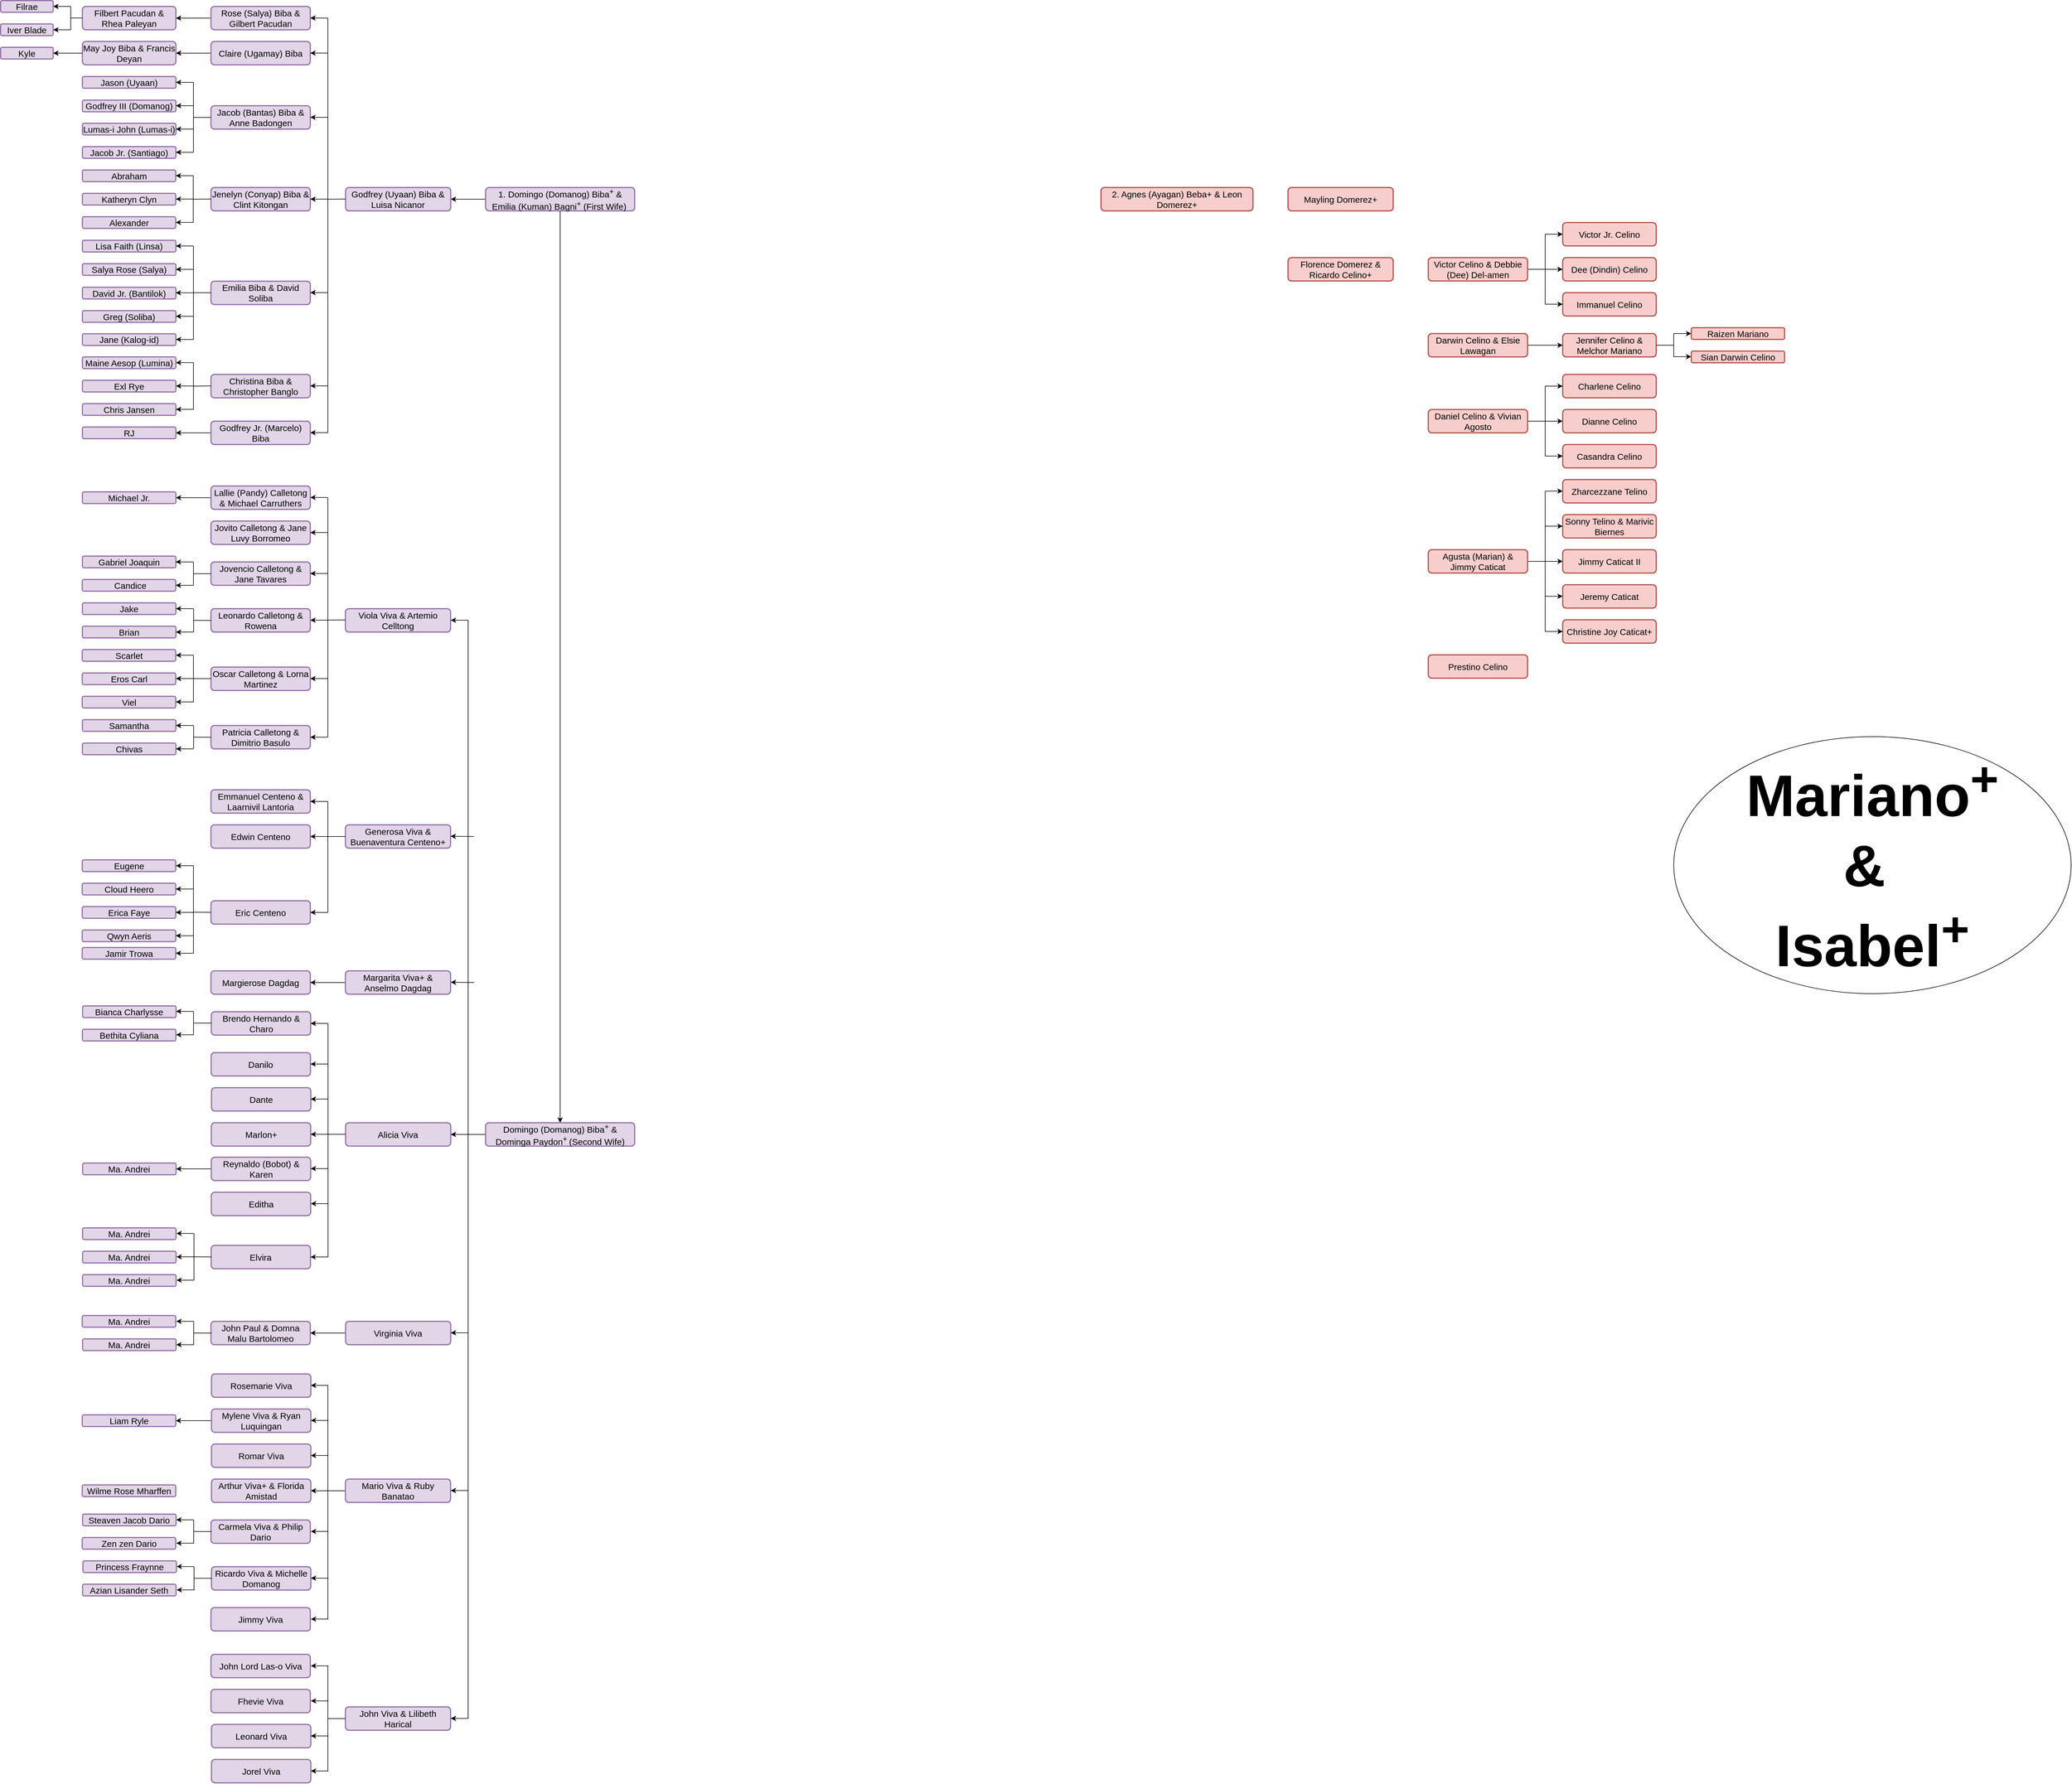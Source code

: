 <mxfile version="28.0.4">
  <diagram name="Page-1" id="LgF2EEBKUEtaE752DzGD">
    <mxGraphModel dx="1983" dy="1214" grid="1" gridSize="10" guides="1" tooltips="1" connect="1" arrows="1" fold="1" page="1" pageScale="1" pageWidth="1400" pageHeight="850" math="0" shadow="0">
      <root>
        <mxCell id="0" />
        <mxCell id="1" parent="0" />
        <mxCell id="iPQbSwLAwt5U1WuinnP0-3" value="&lt;font style=&quot;font-size: 100px;&quot;&gt;&lt;b style=&quot;&quot;&gt;Mariano&lt;sup&gt;+&lt;/sup&gt;&lt;br&gt;&lt;span style=&quot;background-color: transparent; color: light-dark(rgb(0, 0, 0), rgb(255, 255, 255));&quot;&gt;&amp;amp;&amp;nbsp;&lt;/span&gt;&lt;/b&gt;&lt;/font&gt;&lt;div&gt;&lt;span style=&quot;background-color: transparent; color: light-dark(rgb(0, 0, 0), rgb(255, 255, 255));&quot;&gt;&lt;font style=&quot;font-size: 100px;&quot;&gt;&lt;b style=&quot;&quot;&gt;Isabel&lt;sup style=&quot;&quot;&gt;+&lt;/sup&gt;&lt;/b&gt;&lt;/font&gt;&lt;/span&gt;&lt;/div&gt;" style="ellipse;whiteSpace=wrap;html=1;fontSize=15;" parent="1" vertex="1">
          <mxGeometry x="1620" y="470" width="680" height="440" as="geometry" />
        </mxCell>
        <mxCell id="geJAM1FH9w8emXUavwDb-319" value="" style="group" vertex="1" connectable="0" parent="1">
          <mxGeometry x="-1243" y="-790" width="1085" height="3051" as="geometry" />
        </mxCell>
        <mxCell id="geJAM1FH9w8emXUavwDb-311" value="" style="edgeStyle=orthogonalEdgeStyle;rounded=0;orthogonalLoop=1;jettySize=auto;html=1;fontFamily=Helvetica;fontSize=12;fontColor=default;" edge="1" parent="geJAM1FH9w8emXUavwDb-319" source="iPQbSwLAwt5U1WuinnP0-55" target="iPQbSwLAwt5U1WuinnP0-58">
          <mxGeometry relative="1" as="geometry" />
        </mxCell>
        <mxCell id="iPQbSwLAwt5U1WuinnP0-55" value="1. Domingo (Domanog) Biba&lt;sup&gt;+&lt;/sup&gt; &amp;amp; Emilia (Kuman) Bagni&lt;span&gt;&lt;sup&gt;+&lt;/sup&gt;&lt;/span&gt;&amp;nbsp;(First Wife)&lt;sup&gt;&amp;nbsp;&lt;/sup&gt;" style="rounded=1;whiteSpace=wrap;html=1;strokeColor=#9673a6;fillColor=#e1d5e7;strokeWidth=2;fontSize=15;" parent="geJAM1FH9w8emXUavwDb-319" vertex="1">
          <mxGeometry x="830" y="320" width="255" height="40" as="geometry" />
        </mxCell>
        <mxCell id="iPQbSwLAwt5U1WuinnP0-58" value="Godfrey (Uyaan) Biba &amp;amp; Luisa Nicanor" style="whiteSpace=wrap;html=1;rounded=1;strokeColor=#9673a6;fillColor=#e1d5e7;strokeWidth=2;fontSize=15;" parent="geJAM1FH9w8emXUavwDb-319" vertex="1">
          <mxGeometry x="590.3" y="320" width="180" height="40" as="geometry" />
        </mxCell>
        <mxCell id="geJAM1FH9w8emXUavwDb-12" value="" style="endArrow=classic;html=1;rounded=0;entryX=0.5;entryY=0;entryDx=0;entryDy=0;exitX=0.5;exitY=1;exitDx=0;exitDy=0;fontSize=15;" edge="1" parent="geJAM1FH9w8emXUavwDb-319" source="iPQbSwLAwt5U1WuinnP0-55" target="geJAM1FH9w8emXUavwDb-3">
          <mxGeometry width="50" height="50" relative="1" as="geometry">
            <mxPoint x="1050" y="791.19" as="sourcePoint" />
            <mxPoint x="1010" y="791" as="targetPoint" />
          </mxGeometry>
        </mxCell>
        <mxCell id="geJAM1FH9w8emXUavwDb-25" value="Filbert Pacudan &amp;amp; Rhea Paleyan" style="whiteSpace=wrap;html=1;rounded=1;fillColor=#e1d5e7;strokeColor=#9673a6;strokeWidth=2;fontSize=15;" vertex="1" parent="geJAM1FH9w8emXUavwDb-319">
          <mxGeometry x="140" y="10" width="160" height="40" as="geometry" />
        </mxCell>
        <mxCell id="geJAM1FH9w8emXUavwDb-26" value="" style="edgeStyle=orthogonalEdgeStyle;rounded=0;orthogonalLoop=1;jettySize=auto;html=1;fontSize=15;" edge="1" parent="geJAM1FH9w8emXUavwDb-319">
          <mxGeometry relative="1" as="geometry">
            <mxPoint x="360" y="30" as="sourcePoint" />
            <mxPoint x="300" y="30" as="targetPoint" />
          </mxGeometry>
        </mxCell>
        <mxCell id="iPQbSwLAwt5U1WuinnP0-29" value="&lt;font&gt;Rose (Salya) Biba &amp;amp; Gilbert Pacudan&lt;/font&gt;" style="rounded=1;whiteSpace=wrap;html=1;fillColor=#e1d5e7;strokeColor=#9673a6;strokeWidth=2;fontSize=15;" parent="geJAM1FH9w8emXUavwDb-319" vertex="1">
          <mxGeometry x="360" y="10" width="170" height="40" as="geometry" />
        </mxCell>
        <mxCell id="geJAM1FH9w8emXUavwDb-49" value="" style="edgeStyle=orthogonalEdgeStyle;rounded=0;orthogonalLoop=1;jettySize=auto;html=1;fontFamily=Helvetica;fontSize=15;fontColor=default;" edge="1" parent="geJAM1FH9w8emXUavwDb-319">
          <mxGeometry relative="1" as="geometry">
            <mxPoint x="360" y="90" as="sourcePoint" />
            <mxPoint x="300" y="90" as="targetPoint" />
          </mxGeometry>
        </mxCell>
        <mxCell id="iPQbSwLAwt5U1WuinnP0-30" value="&lt;font&gt;Claire (Ugamay) Biba&lt;/font&gt;" style="rounded=1;whiteSpace=wrap;html=1;fillColor=#e1d5e7;strokeColor=#9673a6;strokeWidth=2;fontSize=15;" parent="geJAM1FH9w8emXUavwDb-319" vertex="1">
          <mxGeometry x="360" y="70" width="170" height="40" as="geometry" />
        </mxCell>
        <mxCell id="iPQbSwLAwt5U1WuinnP0-31" value="&lt;span&gt;Jacob (Bantas) Biba &amp;amp; Anne Badongen&lt;/span&gt;" style="rounded=1;whiteSpace=wrap;html=1;fillColor=#e1d5e7;strokeColor=#9673a6;strokeWidth=2;fontSize=15;" parent="geJAM1FH9w8emXUavwDb-319" vertex="1">
          <mxGeometry x="360" y="180" width="170" height="40" as="geometry" />
        </mxCell>
        <mxCell id="geJAM1FH9w8emXUavwDb-48" value="May Joy Biba &amp;amp; Francis Deyan" style="rounded=1;whiteSpace=wrap;html=1;fillColor=#e1d5e7;strokeColor=#9673a6;strokeWidth=2;fontSize=15;" vertex="1" parent="geJAM1FH9w8emXUavwDb-319">
          <mxGeometry x="140" y="70" width="160" height="40" as="geometry" />
        </mxCell>
        <mxCell id="geJAM1FH9w8emXUavwDb-116" value="" style="edgeStyle=orthogonalEdgeStyle;rounded=0;orthogonalLoop=1;jettySize=auto;html=1;fontFamily=Helvetica;fontSize=12;fontColor=default;" edge="1" parent="geJAM1FH9w8emXUavwDb-319" source="geJAM1FH9w8emXUavwDb-5" target="geJAM1FH9w8emXUavwDb-68">
          <mxGeometry relative="1" as="geometry" />
        </mxCell>
        <mxCell id="geJAM1FH9w8emXUavwDb-5" value="&lt;span&gt;Godfrey Jr. (Marcelo) Biba&lt;/span&gt;" style="rounded=1;whiteSpace=wrap;html=1;fillColor=#e1d5e7;strokeColor=#9673a6;strokeWidth=2;fontSize=15;" vertex="1" parent="geJAM1FH9w8emXUavwDb-319">
          <mxGeometry x="360" y="720" width="170" height="40" as="geometry" />
        </mxCell>
        <mxCell id="iPQbSwLAwt5U1WuinnP0-33" value="&lt;font&gt;Emilia Biba &amp;amp; David Soliba&lt;/font&gt;" style="rounded=1;whiteSpace=wrap;html=1;fillColor=#e1d5e7;strokeColor=#9673a6;strokeWidth=2;fontSize=15;" parent="geJAM1FH9w8emXUavwDb-319" vertex="1">
          <mxGeometry x="360" y="480.38" width="170" height="40" as="geometry" />
        </mxCell>
        <mxCell id="geJAM1FH9w8emXUavwDb-4" value="&lt;font&gt;Christina Biba &amp;amp; Christopher Banglo&lt;/font&gt;" style="rounded=1;whiteSpace=wrap;html=1;fillColor=#e1d5e7;strokeColor=#9673a6;strokeWidth=2;fontSize=15;" vertex="1" parent="geJAM1FH9w8emXUavwDb-319">
          <mxGeometry x="360" y="640" width="170" height="40" as="geometry" />
        </mxCell>
        <mxCell id="geJAM1FH9w8emXUavwDb-60" value="&lt;span&gt;Lisa Faith (Linsa)&lt;/span&gt;" style="rounded=1;whiteSpace=wrap;html=1;fillColor=#e1d5e7;strokeColor=#9673a6;strokeWidth=2;fontSize=15;" vertex="1" parent="geJAM1FH9w8emXUavwDb-319">
          <mxGeometry x="140" y="410.38" width="160" height="20" as="geometry" />
        </mxCell>
        <mxCell id="geJAM1FH9w8emXUavwDb-61" value="&lt;span&gt;Salya Rose (Salya)&lt;/span&gt;" style="rounded=1;whiteSpace=wrap;html=1;fillColor=#e1d5e7;strokeColor=#9673a6;strokeWidth=2;fontSize=15;" vertex="1" parent="geJAM1FH9w8emXUavwDb-319">
          <mxGeometry x="140" y="450.38" width="160" height="20" as="geometry" />
        </mxCell>
        <mxCell id="geJAM1FH9w8emXUavwDb-62" value="&lt;span&gt;David Jr. (Bantilok)&lt;/span&gt;" style="rounded=1;whiteSpace=wrap;html=1;fillColor=#e1d5e7;strokeColor=#9673a6;strokeWidth=2;fontSize=15;" vertex="1" parent="geJAM1FH9w8emXUavwDb-319">
          <mxGeometry x="140" y="490.76" width="160" height="20" as="geometry" />
        </mxCell>
        <mxCell id="geJAM1FH9w8emXUavwDb-63" value="&lt;span&gt;Greg (Soliba)&lt;/span&gt;" style="rounded=1;whiteSpace=wrap;html=1;fillColor=#e1d5e7;strokeColor=#9673a6;strokeWidth=2;fontSize=15;" vertex="1" parent="geJAM1FH9w8emXUavwDb-319">
          <mxGeometry x="140" y="530.76" width="160" height="20" as="geometry" />
        </mxCell>
        <mxCell id="geJAM1FH9w8emXUavwDb-64" value="&lt;span&gt;Jane (Kalog-id)&lt;/span&gt;" style="rounded=1;whiteSpace=wrap;html=1;fillColor=#e1d5e7;strokeColor=#9673a6;strokeWidth=2;fontSize=15;" vertex="1" parent="geJAM1FH9w8emXUavwDb-319">
          <mxGeometry x="140" y="570.38" width="160" height="20" as="geometry" />
        </mxCell>
        <mxCell id="geJAM1FH9w8emXUavwDb-65" value="&lt;span&gt;Maine Aesop (Lumina)&lt;/span&gt;" style="rounded=1;whiteSpace=wrap;html=1;fillColor=#e1d5e7;strokeColor=#9673a6;strokeWidth=2;fontSize=15;" vertex="1" parent="geJAM1FH9w8emXUavwDb-319">
          <mxGeometry x="140" y="610" width="160" height="20" as="geometry" />
        </mxCell>
        <mxCell id="geJAM1FH9w8emXUavwDb-66" value="&lt;span&gt;Exl Rye&lt;/span&gt;" style="rounded=1;whiteSpace=wrap;html=1;fillColor=#e1d5e7;strokeColor=#9673a6;strokeWidth=2;fontSize=15;" vertex="1" parent="geJAM1FH9w8emXUavwDb-319">
          <mxGeometry x="140" y="650" width="160" height="20" as="geometry" />
        </mxCell>
        <mxCell id="geJAM1FH9w8emXUavwDb-67" value="&lt;span&gt;Chris Jansen&lt;/span&gt;" style="rounded=1;whiteSpace=wrap;html=1;fillColor=#e1d5e7;strokeColor=#9673a6;strokeWidth=2;fontSize=15;" vertex="1" parent="geJAM1FH9w8emXUavwDb-319">
          <mxGeometry x="140" y="690" width="160" height="20" as="geometry" />
        </mxCell>
        <mxCell id="geJAM1FH9w8emXUavwDb-68" value="&lt;span&gt;RJ&lt;/span&gt;" style="rounded=1;whiteSpace=wrap;html=1;fillColor=#e1d5e7;strokeColor=#9673a6;strokeWidth=2;fontSize=15;" vertex="1" parent="geJAM1FH9w8emXUavwDb-319">
          <mxGeometry x="140" y="730" width="160" height="20" as="geometry" />
        </mxCell>
        <mxCell id="geJAM1FH9w8emXUavwDb-71" value="" style="endArrow=none;html=1;rounded=0;fontFamily=Helvetica;fontSize=15;fontColor=default;" edge="1" parent="geJAM1FH9w8emXUavwDb-319">
          <mxGeometry width="50" height="50" relative="1" as="geometry">
            <mxPoint x="330" y="200" as="sourcePoint" />
            <mxPoint x="360" y="200" as="targetPoint" />
          </mxGeometry>
        </mxCell>
        <mxCell id="geJAM1FH9w8emXUavwDb-87" value="" style="endArrow=none;html=1;rounded=0;fontFamily=Helvetica;fontSize=15;fontColor=default;entryX=0;entryY=0.5;entryDx=0;entryDy=0;" edge="1" parent="geJAM1FH9w8emXUavwDb-319">
          <mxGeometry width="50" height="50" relative="1" as="geometry">
            <mxPoint x="330" y="660" as="sourcePoint" />
            <mxPoint x="360.0" y="659.68" as="targetPoint" />
          </mxGeometry>
        </mxCell>
        <mxCell id="geJAM1FH9w8emXUavwDb-88" value="" style="endArrow=classic;html=1;rounded=0;fontFamily=Helvetica;fontSize=15;fontColor=default;entryX=1;entryY=0.5;entryDx=0;entryDy=0;" edge="1" parent="geJAM1FH9w8emXUavwDb-319">
          <mxGeometry width="50" height="50" relative="1" as="geometry">
            <mxPoint x="330" y="420.08" as="sourcePoint" />
            <mxPoint x="300" y="420.08" as="targetPoint" />
          </mxGeometry>
        </mxCell>
        <mxCell id="geJAM1FH9w8emXUavwDb-89" value="" style="endArrow=classic;html=1;rounded=0;fontFamily=Helvetica;fontSize=15;fontColor=default;entryX=1;entryY=0.5;entryDx=0;entryDy=0;" edge="1" parent="geJAM1FH9w8emXUavwDb-319">
          <mxGeometry width="50" height="50" relative="1" as="geometry">
            <mxPoint x="330" y="460.08" as="sourcePoint" />
            <mxPoint x="300" y="460.08" as="targetPoint" />
          </mxGeometry>
        </mxCell>
        <mxCell id="geJAM1FH9w8emXUavwDb-90" value="" style="endArrow=classic;html=1;rounded=0;fontFamily=Helvetica;fontSize=15;fontColor=default;entryX=1;entryY=0.5;entryDx=0;entryDy=0;" edge="1" parent="geJAM1FH9w8emXUavwDb-319">
          <mxGeometry width="50" height="50" relative="1" as="geometry">
            <mxPoint x="329.7" y="500.2" as="sourcePoint" />
            <mxPoint x="299.7" y="500.2" as="targetPoint" />
          </mxGeometry>
        </mxCell>
        <mxCell id="geJAM1FH9w8emXUavwDb-91" value="" style="endArrow=classic;html=1;rounded=0;fontFamily=Helvetica;fontSize=15;fontColor=default;entryX=1;entryY=0.5;entryDx=0;entryDy=0;" edge="1" parent="geJAM1FH9w8emXUavwDb-319">
          <mxGeometry width="50" height="50" relative="1" as="geometry">
            <mxPoint x="330" y="540.46" as="sourcePoint" />
            <mxPoint x="300" y="540.46" as="targetPoint" />
          </mxGeometry>
        </mxCell>
        <mxCell id="geJAM1FH9w8emXUavwDb-92" value="" style="endArrow=classic;html=1;rounded=0;fontFamily=Helvetica;fontSize=15;fontColor=default;entryX=1;entryY=0.5;entryDx=0;entryDy=0;" edge="1" parent="geJAM1FH9w8emXUavwDb-319">
          <mxGeometry width="50" height="50" relative="1" as="geometry">
            <mxPoint x="330" y="580.08" as="sourcePoint" />
            <mxPoint x="300" y="580.08" as="targetPoint" />
          </mxGeometry>
        </mxCell>
        <mxCell id="geJAM1FH9w8emXUavwDb-93" value="" style="endArrow=none;html=1;rounded=0;fontFamily=Helvetica;fontSize=15;fontColor=default;" edge="1" parent="geJAM1FH9w8emXUavwDb-319">
          <mxGeometry width="50" height="50" relative="1" as="geometry">
            <mxPoint x="330" y="500" as="sourcePoint" />
            <mxPoint x="360" y="500.18" as="targetPoint" />
          </mxGeometry>
        </mxCell>
        <mxCell id="geJAM1FH9w8emXUavwDb-94" value="" style="endArrow=none;html=1;rounded=0;fontFamily=Helvetica;fontSize=15;fontColor=default;" edge="1" parent="geJAM1FH9w8emXUavwDb-319">
          <mxGeometry width="50" height="50" relative="1" as="geometry">
            <mxPoint x="330" y="580.76" as="sourcePoint" />
            <mxPoint x="330" y="520.76" as="targetPoint" />
            <Array as="points">
              <mxPoint x="330" y="520.76" />
              <mxPoint x="330" y="420.38" />
            </Array>
          </mxGeometry>
        </mxCell>
        <mxCell id="geJAM1FH9w8emXUavwDb-95" value="" style="endArrow=none;html=1;rounded=0;fontFamily=Helvetica;fontSize=15;fontColor=default;" edge="1" parent="geJAM1FH9w8emXUavwDb-319">
          <mxGeometry width="50" height="50" relative="1" as="geometry">
            <mxPoint x="330" y="700.19" as="sourcePoint" />
            <mxPoint x="330" y="640.19" as="targetPoint" />
            <Array as="points">
              <mxPoint x="330" y="640.19" />
              <mxPoint x="330" y="620" />
            </Array>
          </mxGeometry>
        </mxCell>
        <mxCell id="geJAM1FH9w8emXUavwDb-96" value="" style="endArrow=classic;html=1;rounded=0;fontFamily=Helvetica;fontSize=15;fontColor=default;entryX=1;entryY=0.5;entryDx=0;entryDy=0;" edge="1" parent="geJAM1FH9w8emXUavwDb-319">
          <mxGeometry width="50" height="50" relative="1" as="geometry">
            <mxPoint x="330" y="619.76" as="sourcePoint" />
            <mxPoint x="300" y="619.76" as="targetPoint" />
          </mxGeometry>
        </mxCell>
        <mxCell id="geJAM1FH9w8emXUavwDb-97" value="" style="endArrow=classic;html=1;rounded=0;fontFamily=Helvetica;fontSize=15;fontColor=default;entryX=1;entryY=0.5;entryDx=0;entryDy=0;" edge="1" parent="geJAM1FH9w8emXUavwDb-319">
          <mxGeometry width="50" height="50" relative="1" as="geometry">
            <mxPoint x="330" y="659.76" as="sourcePoint" />
            <mxPoint x="300" y="659.76" as="targetPoint" />
          </mxGeometry>
        </mxCell>
        <mxCell id="geJAM1FH9w8emXUavwDb-98" value="" style="endArrow=classic;html=1;rounded=0;fontFamily=Helvetica;fontSize=15;fontColor=default;entryX=1;entryY=0.5;entryDx=0;entryDy=0;" edge="1" parent="geJAM1FH9w8emXUavwDb-319">
          <mxGeometry width="50" height="50" relative="1" as="geometry">
            <mxPoint x="330" y="699.76" as="sourcePoint" />
            <mxPoint x="300" y="699.76" as="targetPoint" />
          </mxGeometry>
        </mxCell>
        <mxCell id="geJAM1FH9w8emXUavwDb-52" value="&lt;span&gt;Jason (Uyaan)&lt;/span&gt;" style="rounded=1;whiteSpace=wrap;html=1;fillColor=#e1d5e7;strokeColor=#9673a6;strokeWidth=2;fontSize=15;" vertex="1" parent="geJAM1FH9w8emXUavwDb-319">
          <mxGeometry x="140" y="130" width="160" height="20" as="geometry" />
        </mxCell>
        <mxCell id="geJAM1FH9w8emXUavwDb-53" value="&lt;span&gt;Godfrey III (Domanog)&lt;/span&gt;" style="rounded=1;whiteSpace=wrap;html=1;fillColor=#e1d5e7;strokeColor=#9673a6;strokeWidth=2;fontSize=15;" vertex="1" parent="geJAM1FH9w8emXUavwDb-319">
          <mxGeometry x="140" y="170.38" width="160" height="20" as="geometry" />
        </mxCell>
        <mxCell id="geJAM1FH9w8emXUavwDb-54" value="&lt;span&gt;Lumas-i John (Lumas-i)&lt;/span&gt;" style="rounded=1;whiteSpace=wrap;html=1;fillColor=#e1d5e7;strokeColor=#9673a6;strokeWidth=2;fontSize=15;" vertex="1" parent="geJAM1FH9w8emXUavwDb-319">
          <mxGeometry x="140" y="210" width="160" height="20" as="geometry" />
        </mxCell>
        <mxCell id="geJAM1FH9w8emXUavwDb-55" value="&lt;span&gt;Jacob Jr. (Santiago)&lt;/span&gt;" style="rounded=1;whiteSpace=wrap;html=1;fillColor=#e1d5e7;strokeColor=#9673a6;strokeWidth=2;fontSize=15;" vertex="1" parent="geJAM1FH9w8emXUavwDb-319">
          <mxGeometry x="140" y="250" width="160" height="20" as="geometry" />
        </mxCell>
        <mxCell id="geJAM1FH9w8emXUavwDb-74" value="" style="endArrow=none;html=1;rounded=0;fontFamily=Helvetica;fontSize=15;fontColor=default;" edge="1" parent="geJAM1FH9w8emXUavwDb-319">
          <mxGeometry width="50" height="50" relative="1" as="geometry">
            <mxPoint x="330" y="200" as="sourcePoint" />
            <mxPoint x="330" y="140" as="targetPoint" />
          </mxGeometry>
        </mxCell>
        <mxCell id="geJAM1FH9w8emXUavwDb-75" value="" style="endArrow=none;html=1;rounded=0;fontFamily=Helvetica;fontSize=15;fontColor=default;" edge="1" parent="geJAM1FH9w8emXUavwDb-319">
          <mxGeometry width="50" height="50" relative="1" as="geometry">
            <mxPoint x="330" y="260" as="sourcePoint" />
            <mxPoint x="330" y="200" as="targetPoint" />
            <Array as="points">
              <mxPoint x="330" y="200" />
            </Array>
          </mxGeometry>
        </mxCell>
        <mxCell id="geJAM1FH9w8emXUavwDb-77" value="" style="endArrow=classic;html=1;rounded=0;fontFamily=Helvetica;fontSize=15;fontColor=default;entryX=1;entryY=0.5;entryDx=0;entryDy=0;" edge="1" parent="geJAM1FH9w8emXUavwDb-319" target="geJAM1FH9w8emXUavwDb-52">
          <mxGeometry width="50" height="50" relative="1" as="geometry">
            <mxPoint x="330" y="140" as="sourcePoint" />
            <mxPoint x="410" y="200" as="targetPoint" />
          </mxGeometry>
        </mxCell>
        <mxCell id="geJAM1FH9w8emXUavwDb-78" value="" style="endArrow=classic;html=1;rounded=0;fontFamily=Helvetica;fontSize=15;fontColor=default;entryX=1;entryY=0.5;entryDx=0;entryDy=0;" edge="1" parent="geJAM1FH9w8emXUavwDb-319">
          <mxGeometry width="50" height="50" relative="1" as="geometry">
            <mxPoint x="330" y="180" as="sourcePoint" />
            <mxPoint x="300" y="180" as="targetPoint" />
          </mxGeometry>
        </mxCell>
        <mxCell id="geJAM1FH9w8emXUavwDb-79" value="" style="endArrow=classic;html=1;rounded=0;fontFamily=Helvetica;fontSize=15;fontColor=default;entryX=1;entryY=0.5;entryDx=0;entryDy=0;" edge="1" parent="geJAM1FH9w8emXUavwDb-319">
          <mxGeometry width="50" height="50" relative="1" as="geometry">
            <mxPoint x="330" y="220" as="sourcePoint" />
            <mxPoint x="300" y="220" as="targetPoint" />
          </mxGeometry>
        </mxCell>
        <mxCell id="geJAM1FH9w8emXUavwDb-80" value="" style="endArrow=classic;html=1;rounded=0;fontFamily=Helvetica;fontSize=15;fontColor=default;entryX=1;entryY=0.5;entryDx=0;entryDy=0;" edge="1" parent="geJAM1FH9w8emXUavwDb-319">
          <mxGeometry width="50" height="50" relative="1" as="geometry">
            <mxPoint x="330" y="259.73" as="sourcePoint" />
            <mxPoint x="300" y="259.73" as="targetPoint" />
          </mxGeometry>
        </mxCell>
        <mxCell id="geJAM1FH9w8emXUavwDb-57" value="&lt;span&gt;Abraham&lt;/span&gt;" style="rounded=1;whiteSpace=wrap;html=1;fillColor=#e1d5e7;strokeColor=#9673a6;strokeWidth=2;fontSize=15;" vertex="1" parent="geJAM1FH9w8emXUavwDb-319">
          <mxGeometry x="140" y="290" width="159.7" height="20" as="geometry" />
        </mxCell>
        <mxCell id="geJAM1FH9w8emXUavwDb-58" value="&lt;span&gt;Katheryn Clyn&lt;/span&gt;" style="rounded=1;whiteSpace=wrap;html=1;fillColor=#e1d5e7;strokeColor=#9673a6;strokeWidth=2;fontSize=15;" vertex="1" parent="geJAM1FH9w8emXUavwDb-319">
          <mxGeometry x="140" y="330" width="159.7" height="20" as="geometry" />
        </mxCell>
        <mxCell id="geJAM1FH9w8emXUavwDb-59" value="&lt;span&gt;Alexander&lt;/span&gt;" style="rounded=1;whiteSpace=wrap;html=1;fillColor=#e1d5e7;strokeColor=#9673a6;strokeWidth=2;fontSize=15;" vertex="1" parent="geJAM1FH9w8emXUavwDb-319">
          <mxGeometry x="140" y="370" width="159.7" height="20" as="geometry" />
        </mxCell>
        <mxCell id="iPQbSwLAwt5U1WuinnP0-32" value="&lt;font&gt;Jenelyn (Conyap) Biba &amp;amp; Clint Kitongan&lt;/font&gt;" style="rounded=1;whiteSpace=wrap;html=1;fillColor=#e1d5e7;strokeColor=#9673a6;strokeWidth=2;fontSize=15;" parent="geJAM1FH9w8emXUavwDb-319" vertex="1">
          <mxGeometry x="360" y="320" width="170" height="40" as="geometry" />
        </mxCell>
        <mxCell id="geJAM1FH9w8emXUavwDb-81" value="" style="endArrow=classic;html=1;rounded=0;fontFamily=Helvetica;fontSize=15;fontColor=default;entryX=1;entryY=0.5;entryDx=0;entryDy=0;" edge="1" parent="geJAM1FH9w8emXUavwDb-319">
          <mxGeometry width="50" height="50" relative="1" as="geometry">
            <mxPoint x="329.7" y="299.81" as="sourcePoint" />
            <mxPoint x="299.7" y="299.81" as="targetPoint" />
          </mxGeometry>
        </mxCell>
        <mxCell id="geJAM1FH9w8emXUavwDb-82" value="" style="endArrow=classic;html=1;rounded=0;fontFamily=Helvetica;fontSize=15;fontColor=default;entryX=1;entryY=0.5;entryDx=0;entryDy=0;" edge="1" parent="geJAM1FH9w8emXUavwDb-319">
          <mxGeometry width="50" height="50" relative="1" as="geometry">
            <mxPoint x="329.7" y="339.81" as="sourcePoint" />
            <mxPoint x="299.7" y="339.81" as="targetPoint" />
          </mxGeometry>
        </mxCell>
        <mxCell id="geJAM1FH9w8emXUavwDb-83" value="" style="endArrow=classic;html=1;rounded=0;fontFamily=Helvetica;fontSize=15;fontColor=default;entryX=1;entryY=0.5;entryDx=0;entryDy=0;" edge="1" parent="geJAM1FH9w8emXUavwDb-319">
          <mxGeometry width="50" height="50" relative="1" as="geometry">
            <mxPoint x="329.7" y="379.81" as="sourcePoint" />
            <mxPoint x="299.7" y="379.81" as="targetPoint" />
          </mxGeometry>
        </mxCell>
        <mxCell id="geJAM1FH9w8emXUavwDb-84" value="" style="endArrow=none;html=1;rounded=0;fontFamily=Helvetica;fontSize=15;fontColor=default;" edge="1" parent="geJAM1FH9w8emXUavwDb-319">
          <mxGeometry width="50" height="50" relative="1" as="geometry">
            <mxPoint x="329.7" y="380" as="sourcePoint" />
            <mxPoint x="329.7" y="320" as="targetPoint" />
            <Array as="points">
              <mxPoint x="329.7" y="320" />
              <mxPoint x="329.7" y="300" />
            </Array>
          </mxGeometry>
        </mxCell>
        <mxCell id="geJAM1FH9w8emXUavwDb-85" value="" style="endArrow=none;html=1;rounded=0;fontFamily=Helvetica;fontSize=15;fontColor=default;" edge="1" parent="geJAM1FH9w8emXUavwDb-319">
          <mxGeometry width="50" height="50" relative="1" as="geometry">
            <mxPoint x="330" y="340" as="sourcePoint" />
            <mxPoint x="360" y="339.7" as="targetPoint" />
          </mxGeometry>
        </mxCell>
        <mxCell id="geJAM1FH9w8emXUavwDb-105" value="" style="endArrow=classic;html=1;rounded=0;fontFamily=Helvetica;fontSize=15;fontColor=default;entryX=1;entryY=0.5;entryDx=0;entryDy=0;" edge="1" parent="geJAM1FH9w8emXUavwDb-319">
          <mxGeometry width="50" height="50" relative="1" as="geometry">
            <mxPoint x="560" y="339.88" as="sourcePoint" />
            <mxPoint x="530" y="339.88" as="targetPoint" />
          </mxGeometry>
        </mxCell>
        <mxCell id="geJAM1FH9w8emXUavwDb-107" value="" style="endArrow=classic;html=1;rounded=0;fontFamily=Helvetica;fontSize=15;fontColor=default;entryX=1;entryY=0.5;entryDx=0;entryDy=0;" edge="1" parent="geJAM1FH9w8emXUavwDb-319">
          <mxGeometry width="50" height="50" relative="1" as="geometry">
            <mxPoint x="560" y="199.82" as="sourcePoint" />
            <mxPoint x="530" y="199.82" as="targetPoint" />
          </mxGeometry>
        </mxCell>
        <mxCell id="geJAM1FH9w8emXUavwDb-108" value="" style="endArrow=classic;html=1;rounded=0;fontFamily=Helvetica;fontSize=15;fontColor=default;entryX=1;entryY=0.5;entryDx=0;entryDy=0;" edge="1" parent="geJAM1FH9w8emXUavwDb-319">
          <mxGeometry width="50" height="50" relative="1" as="geometry">
            <mxPoint x="560" y="89.82" as="sourcePoint" />
            <mxPoint x="530" y="89.82" as="targetPoint" />
          </mxGeometry>
        </mxCell>
        <mxCell id="geJAM1FH9w8emXUavwDb-109" value="" style="endArrow=classic;html=1;rounded=0;fontFamily=Helvetica;fontSize=15;fontColor=default;entryX=1;entryY=0.5;entryDx=0;entryDy=0;" edge="1" parent="geJAM1FH9w8emXUavwDb-319">
          <mxGeometry width="50" height="50" relative="1" as="geometry">
            <mxPoint x="560" y="29.82" as="sourcePoint" />
            <mxPoint x="530" y="29.82" as="targetPoint" />
          </mxGeometry>
        </mxCell>
        <mxCell id="geJAM1FH9w8emXUavwDb-110" value="" style="endArrow=classic;html=1;rounded=0;fontFamily=Helvetica;fontSize=15;fontColor=default;entryX=1;entryY=0.5;entryDx=0;entryDy=0;" edge="1" parent="geJAM1FH9w8emXUavwDb-319">
          <mxGeometry width="50" height="50" relative="1" as="geometry">
            <mxPoint x="560" y="499.9" as="sourcePoint" />
            <mxPoint x="530" y="499.9" as="targetPoint" />
          </mxGeometry>
        </mxCell>
        <mxCell id="geJAM1FH9w8emXUavwDb-111" value="" style="endArrow=none;html=1;rounded=0;fontFamily=Helvetica;fontSize=15;fontColor=default;" edge="1" parent="geJAM1FH9w8emXUavwDb-319">
          <mxGeometry width="50" height="50" relative="1" as="geometry">
            <mxPoint x="560" y="340" as="sourcePoint" />
            <mxPoint x="590" y="339.74" as="targetPoint" />
          </mxGeometry>
        </mxCell>
        <mxCell id="geJAM1FH9w8emXUavwDb-112" value="" style="endArrow=none;html=1;rounded=0;fontFamily=Helvetica;fontSize=15;fontColor=default;" edge="1" parent="geJAM1FH9w8emXUavwDb-319">
          <mxGeometry width="50" height="50" relative="1" as="geometry">
            <mxPoint x="560" y="740" as="sourcePoint" />
            <mxPoint x="560" y="280" as="targetPoint" />
            <Array as="points">
              <mxPoint x="560" y="30" />
            </Array>
          </mxGeometry>
        </mxCell>
        <mxCell id="geJAM1FH9w8emXUavwDb-114" value="" style="endArrow=classic;html=1;rounded=0;fontFamily=Helvetica;fontSize=15;fontColor=default;entryX=1;entryY=0.5;entryDx=0;entryDy=0;" edge="1" parent="geJAM1FH9w8emXUavwDb-319">
          <mxGeometry width="50" height="50" relative="1" as="geometry">
            <mxPoint x="560" y="659.57" as="sourcePoint" />
            <mxPoint x="530" y="659.57" as="targetPoint" />
          </mxGeometry>
        </mxCell>
        <mxCell id="geJAM1FH9w8emXUavwDb-115" value="" style="endArrow=classic;html=1;rounded=0;fontFamily=Helvetica;fontSize=15;fontColor=default;entryX=1;entryY=0.5;entryDx=0;entryDy=0;" edge="1" parent="geJAM1FH9w8emXUavwDb-319">
          <mxGeometry width="50" height="50" relative="1" as="geometry">
            <mxPoint x="560" y="739.66" as="sourcePoint" />
            <mxPoint x="530" y="739.66" as="targetPoint" />
          </mxGeometry>
        </mxCell>
        <mxCell id="geJAM1FH9w8emXUavwDb-145" value="" style="edgeStyle=orthogonalEdgeStyle;rounded=0;orthogonalLoop=1;jettySize=auto;html=1;fontFamily=Helvetica;fontSize=12;fontColor=default;" edge="1" parent="geJAM1FH9w8emXUavwDb-319" source="geJAM1FH9w8emXUavwDb-126" target="geJAM1FH9w8emXUavwDb-144">
          <mxGeometry relative="1" as="geometry" />
        </mxCell>
        <mxCell id="geJAM1FH9w8emXUavwDb-126" value="Lallie (Pandy) Calletong &amp;amp; Michael Carruthers" style="rounded=1;whiteSpace=wrap;html=1;fillColor=#e1d5e7;strokeColor=#9673a6;strokeWidth=2;fontSize=15;" vertex="1" parent="geJAM1FH9w8emXUavwDb-319">
          <mxGeometry x="360" y="831" width="170" height="40" as="geometry" />
        </mxCell>
        <mxCell id="geJAM1FH9w8emXUavwDb-135" value="" style="endArrow=none;html=1;rounded=0;fontFamily=Helvetica;fontSize=15;fontColor=default;" edge="1" parent="geJAM1FH9w8emXUavwDb-319">
          <mxGeometry width="50" height="50" relative="1" as="geometry">
            <mxPoint x="560" y="1261" as="sourcePoint" />
            <mxPoint x="560" y="1101" as="targetPoint" />
            <Array as="points">
              <mxPoint x="560" y="851" />
            </Array>
          </mxGeometry>
        </mxCell>
        <mxCell id="geJAM1FH9w8emXUavwDb-136" value="" style="endArrow=classic;html=1;rounded=0;fontFamily=Helvetica;fontSize=15;fontColor=default;entryX=1;entryY=0.5;entryDx=0;entryDy=0;" edge="1" parent="geJAM1FH9w8emXUavwDb-319">
          <mxGeometry width="50" height="50" relative="1" as="geometry">
            <mxPoint x="560" y="850.64" as="sourcePoint" />
            <mxPoint x="530" y="850.64" as="targetPoint" />
          </mxGeometry>
        </mxCell>
        <mxCell id="geJAM1FH9w8emXUavwDb-144" value="Michael Jr." style="rounded=1;whiteSpace=wrap;html=1;fillColor=#e1d5e7;strokeColor=#9673a6;strokeWidth=2;fontSize=15;" vertex="1" parent="geJAM1FH9w8emXUavwDb-319">
          <mxGeometry x="140" y="841" width="160" height="20" as="geometry" />
        </mxCell>
        <mxCell id="geJAM1FH9w8emXUavwDb-128" value="Jovito Calletong &amp;amp; Jane Luvy Borromeo" style="rounded=1;whiteSpace=wrap;html=1;fillColor=#e1d5e7;strokeColor=#9673a6;strokeWidth=2;fontSize=15;" vertex="1" parent="geJAM1FH9w8emXUavwDb-319">
          <mxGeometry x="360" y="891" width="170" height="40" as="geometry" />
        </mxCell>
        <mxCell id="geJAM1FH9w8emXUavwDb-137" value="" style="endArrow=classic;html=1;rounded=0;fontFamily=Helvetica;fontSize=15;fontColor=default;entryX=1;entryY=0.5;entryDx=0;entryDy=0;" edge="1" parent="geJAM1FH9w8emXUavwDb-319">
          <mxGeometry width="50" height="50" relative="1" as="geometry">
            <mxPoint x="560" y="910.64" as="sourcePoint" />
            <mxPoint x="530" y="910.64" as="targetPoint" />
          </mxGeometry>
        </mxCell>
        <mxCell id="geJAM1FH9w8emXUavwDb-147" value="Gabriel Joaquin" style="rounded=1;whiteSpace=wrap;html=1;fillColor=#e1d5e7;strokeColor=#9673a6;strokeWidth=2;fontSize=15;" vertex="1" parent="geJAM1FH9w8emXUavwDb-319">
          <mxGeometry x="140" y="951" width="160" height="20" as="geometry" />
        </mxCell>
        <mxCell id="geJAM1FH9w8emXUavwDb-148" value="&amp;nbsp;Candice" style="rounded=1;whiteSpace=wrap;html=1;fillColor=#e1d5e7;strokeColor=#9673a6;strokeWidth=2;fontSize=15;" vertex="1" parent="geJAM1FH9w8emXUavwDb-319">
          <mxGeometry x="139.7" y="991" width="160" height="20" as="geometry" />
        </mxCell>
        <mxCell id="geJAM1FH9w8emXUavwDb-129" value="Jovencio Calletong &amp;amp; Jane Tavares" style="rounded=1;whiteSpace=wrap;html=1;fillColor=#e1d5e7;strokeColor=#9673a6;strokeWidth=2;fontSize=15;" vertex="1" parent="geJAM1FH9w8emXUavwDb-319">
          <mxGeometry x="360" y="961" width="170" height="40" as="geometry" />
        </mxCell>
        <mxCell id="geJAM1FH9w8emXUavwDb-138" value="" style="endArrow=classic;html=1;rounded=0;fontFamily=Helvetica;fontSize=15;fontColor=default;entryX=1;entryY=0.5;entryDx=0;entryDy=0;" edge="1" parent="geJAM1FH9w8emXUavwDb-319">
          <mxGeometry width="50" height="50" relative="1" as="geometry">
            <mxPoint x="560" y="980.71" as="sourcePoint" />
            <mxPoint x="530" y="980.71" as="targetPoint" />
          </mxGeometry>
        </mxCell>
        <mxCell id="geJAM1FH9w8emXUavwDb-150" value="" style="endArrow=none;html=1;rounded=0;fontFamily=Helvetica;fontSize=15;fontColor=default;" edge="1" parent="geJAM1FH9w8emXUavwDb-319">
          <mxGeometry width="50" height="50" relative="1" as="geometry">
            <mxPoint x="330" y="981" as="sourcePoint" />
            <mxPoint x="360" y="981.18" as="targetPoint" />
          </mxGeometry>
        </mxCell>
        <mxCell id="geJAM1FH9w8emXUavwDb-151" value="" style="endArrow=none;html=1;rounded=0;fontFamily=Helvetica;fontSize=15;fontColor=default;" edge="1" parent="geJAM1FH9w8emXUavwDb-319">
          <mxGeometry width="50" height="50" relative="1" as="geometry">
            <mxPoint x="330" y="1000.9" as="sourcePoint" />
            <mxPoint x="330" y="980.9" as="targetPoint" />
            <Array as="points">
              <mxPoint x="330" y="961" />
              <mxPoint x="330" y="980.9" />
            </Array>
          </mxGeometry>
        </mxCell>
        <mxCell id="geJAM1FH9w8emXUavwDb-152" value="" style="endArrow=classic;html=1;rounded=0;fontFamily=Helvetica;fontSize=15;fontColor=default;entryX=1;entryY=0.5;entryDx=0;entryDy=0;" edge="1" parent="geJAM1FH9w8emXUavwDb-319">
          <mxGeometry width="50" height="50" relative="1" as="geometry">
            <mxPoint x="329.7" y="961" as="sourcePoint" />
            <mxPoint x="299.7" y="961" as="targetPoint" />
          </mxGeometry>
        </mxCell>
        <mxCell id="geJAM1FH9w8emXUavwDb-153" value="" style="endArrow=classic;html=1;rounded=0;fontFamily=Helvetica;fontSize=15;fontColor=default;entryX=1;entryY=0.5;entryDx=0;entryDy=0;" edge="1" parent="geJAM1FH9w8emXUavwDb-319">
          <mxGeometry width="50" height="50" relative="1" as="geometry">
            <mxPoint x="329.7" y="1001" as="sourcePoint" />
            <mxPoint x="299.7" y="1001" as="targetPoint" />
          </mxGeometry>
        </mxCell>
        <mxCell id="geJAM1FH9w8emXUavwDb-155" value="" style="group" vertex="1" connectable="0" parent="geJAM1FH9w8emXUavwDb-319">
          <mxGeometry x="360" y="1041" width="200" height="40" as="geometry" />
        </mxCell>
        <mxCell id="geJAM1FH9w8emXUavwDb-130" value="Leonardo Calletong &amp;amp; Rowena" style="rounded=1;whiteSpace=wrap;html=1;fillColor=#e1d5e7;strokeColor=#9673a6;strokeWidth=2;fontSize=15;" vertex="1" parent="geJAM1FH9w8emXUavwDb-155">
          <mxGeometry width="170" height="40" as="geometry" />
        </mxCell>
        <mxCell id="geJAM1FH9w8emXUavwDb-139" value="" style="endArrow=classic;html=1;rounded=0;fontFamily=Helvetica;fontSize=15;fontColor=default;entryX=1;entryY=0.5;entryDx=0;entryDy=0;" edge="1" parent="geJAM1FH9w8emXUavwDb-155">
          <mxGeometry width="50" height="50" relative="1" as="geometry">
            <mxPoint x="200" y="19.64" as="sourcePoint" />
            <mxPoint x="170" y="19.64" as="targetPoint" />
          </mxGeometry>
        </mxCell>
        <mxCell id="geJAM1FH9w8emXUavwDb-156" value="Jake" style="rounded=1;whiteSpace=wrap;html=1;fillColor=#e1d5e7;strokeColor=#9673a6;strokeWidth=2;fontSize=15;" vertex="1" parent="geJAM1FH9w8emXUavwDb-319">
          <mxGeometry x="140" y="1031" width="160" height="20" as="geometry" />
        </mxCell>
        <mxCell id="geJAM1FH9w8emXUavwDb-157" value="Brian" style="rounded=1;whiteSpace=wrap;html=1;fillColor=#e1d5e7;strokeColor=#9673a6;strokeWidth=2;fontSize=15;" vertex="1" parent="geJAM1FH9w8emXUavwDb-319">
          <mxGeometry x="140" y="1071" width="160" height="20" as="geometry" />
        </mxCell>
        <mxCell id="geJAM1FH9w8emXUavwDb-162" value="" style="group" vertex="1" connectable="0" parent="geJAM1FH9w8emXUavwDb-319">
          <mxGeometry x="360" y="1241" width="200" height="40" as="geometry" />
        </mxCell>
        <mxCell id="geJAM1FH9w8emXUavwDb-132" value="Patricia Calletong &amp;amp; Dimitrio Basulo" style="rounded=1;whiteSpace=wrap;html=1;fillColor=#e1d5e7;strokeColor=#9673a6;strokeWidth=2;fontSize=15;" vertex="1" parent="geJAM1FH9w8emXUavwDb-162">
          <mxGeometry width="170" height="40" as="geometry" />
        </mxCell>
        <mxCell id="geJAM1FH9w8emXUavwDb-141" value="" style="endArrow=classic;html=1;rounded=0;fontFamily=Helvetica;fontSize=15;fontColor=default;entryX=1;entryY=0.5;entryDx=0;entryDy=0;" edge="1" parent="geJAM1FH9w8emXUavwDb-162">
          <mxGeometry width="50" height="50" relative="1" as="geometry">
            <mxPoint x="200" y="20" as="sourcePoint" />
            <mxPoint x="170" y="20" as="targetPoint" />
          </mxGeometry>
        </mxCell>
        <mxCell id="geJAM1FH9w8emXUavwDb-163" value="" style="group" vertex="1" connectable="0" parent="geJAM1FH9w8emXUavwDb-319">
          <mxGeometry x="360" y="1141" width="200" height="40" as="geometry" />
        </mxCell>
        <mxCell id="geJAM1FH9w8emXUavwDb-131" value="Oscar Calletong &amp;amp; Lorna Martinez" style="rounded=1;whiteSpace=wrap;html=1;fillColor=#e1d5e7;strokeColor=#9673a6;strokeWidth=2;fontSize=15;" vertex="1" parent="geJAM1FH9w8emXUavwDb-163">
          <mxGeometry width="170" height="40" as="geometry" />
        </mxCell>
        <mxCell id="geJAM1FH9w8emXUavwDb-140" value="" style="endArrow=classic;html=1;rounded=0;fontFamily=Helvetica;fontSize=15;fontColor=default;entryX=1;entryY=0.5;entryDx=0;entryDy=0;" edge="1" parent="geJAM1FH9w8emXUavwDb-163">
          <mxGeometry width="50" height="50" relative="1" as="geometry">
            <mxPoint x="200" y="19.64" as="sourcePoint" />
            <mxPoint x="170" y="19.64" as="targetPoint" />
          </mxGeometry>
        </mxCell>
        <mxCell id="geJAM1FH9w8emXUavwDb-164" value="" style="group" vertex="1" connectable="0" parent="geJAM1FH9w8emXUavwDb-319">
          <mxGeometry width="140" height="60" as="geometry" />
        </mxCell>
        <mxCell id="geJAM1FH9w8emXUavwDb-27" value="" style="endArrow=none;html=1;rounded=0;fontFamily=Helvetica;fontSize=15;fontColor=default;" edge="1" parent="geJAM1FH9w8emXUavwDb-164">
          <mxGeometry width="50" height="50" relative="1" as="geometry">
            <mxPoint x="120" y="29.7" as="sourcePoint" />
            <mxPoint x="140" y="29.7" as="targetPoint" />
          </mxGeometry>
        </mxCell>
        <mxCell id="geJAM1FH9w8emXUavwDb-32" value="" style="endArrow=classic;html=1;rounded=0;fontFamily=Helvetica;fontSize=15;fontColor=default;" edge="1" parent="geJAM1FH9w8emXUavwDb-164">
          <mxGeometry width="50" height="50" relative="1" as="geometry">
            <mxPoint x="120" y="10" as="sourcePoint" />
            <mxPoint x="90" y="10" as="targetPoint" />
          </mxGeometry>
        </mxCell>
        <mxCell id="geJAM1FH9w8emXUavwDb-34" value="" style="endArrow=classic;html=1;rounded=0;fontFamily=Helvetica;fontSize=15;fontColor=default;" edge="1" parent="geJAM1FH9w8emXUavwDb-164">
          <mxGeometry width="50" height="50" relative="1" as="geometry">
            <mxPoint x="120" y="50" as="sourcePoint" />
            <mxPoint x="90" y="50" as="targetPoint" />
          </mxGeometry>
        </mxCell>
        <mxCell id="geJAM1FH9w8emXUavwDb-42" value="Filrae" style="rounded=1;whiteSpace=wrap;html=1;pointerEvents=0;align=center;verticalAlign=middle;fontFamily=Helvetica;fontSize=15;fillColor=#e1d5e7;strokeColor=#9673a6;strokeWidth=2;" vertex="1" parent="geJAM1FH9w8emXUavwDb-164">
          <mxGeometry width="90" height="20" as="geometry" />
        </mxCell>
        <mxCell id="geJAM1FH9w8emXUavwDb-47" value="Iver Blade" style="rounded=1;whiteSpace=wrap;html=1;pointerEvents=0;align=center;verticalAlign=middle;fontFamily=Helvetica;fontSize=15;fillColor=#e1d5e7;strokeColor=#9673a6;strokeWidth=2;" vertex="1" parent="geJAM1FH9w8emXUavwDb-164">
          <mxGeometry y="40" width="90" height="20" as="geometry" />
        </mxCell>
        <mxCell id="geJAM1FH9w8emXUavwDb-72" value="" style="group;fontSize=15;" vertex="1" connectable="0" parent="geJAM1FH9w8emXUavwDb-164">
          <mxGeometry x="120" y="10" height="40" as="geometry" />
        </mxCell>
        <mxCell id="geJAM1FH9w8emXUavwDb-31" value="" style="endArrow=none;html=1;rounded=0;fontFamily=Helvetica;fontSize=15;fontColor=default;" edge="1" parent="geJAM1FH9w8emXUavwDb-72">
          <mxGeometry width="50" height="50" relative="1" as="geometry">
            <mxPoint y="20" as="sourcePoint" />
            <mxPoint as="targetPoint" />
          </mxGeometry>
        </mxCell>
        <mxCell id="geJAM1FH9w8emXUavwDb-33" value="" style="endArrow=none;html=1;rounded=0;fontFamily=Helvetica;fontSize=15;fontColor=default;" edge="1" parent="geJAM1FH9w8emXUavwDb-72">
          <mxGeometry width="50" height="50" relative="1" as="geometry">
            <mxPoint y="40" as="sourcePoint" />
            <mxPoint y="20" as="targetPoint" />
            <Array as="points">
              <mxPoint y="20" />
            </Array>
          </mxGeometry>
        </mxCell>
        <mxCell id="geJAM1FH9w8emXUavwDb-165" value="" style="group" vertex="1" connectable="0" parent="geJAM1FH9w8emXUavwDb-319">
          <mxGeometry y="80" width="90" height="20" as="geometry" />
        </mxCell>
        <mxCell id="geJAM1FH9w8emXUavwDb-50" value="Kyle" style="whiteSpace=wrap;html=1;rounded=1;fillColor=#e1d5e7;strokeColor=#9673a6;strokeWidth=2;fontSize=15;" vertex="1" parent="geJAM1FH9w8emXUavwDb-165">
          <mxGeometry width="90" height="20" as="geometry" />
        </mxCell>
        <mxCell id="geJAM1FH9w8emXUavwDb-166" value="Scarlet" style="rounded=1;whiteSpace=wrap;html=1;fillColor=#e1d5e7;strokeColor=#9673a6;strokeWidth=2;fontSize=15;" vertex="1" parent="geJAM1FH9w8emXUavwDb-319">
          <mxGeometry x="139.7" y="1111" width="160" height="20" as="geometry" />
        </mxCell>
        <mxCell id="geJAM1FH9w8emXUavwDb-167" value="Eros Carl" style="rounded=1;whiteSpace=wrap;html=1;fillColor=#e1d5e7;strokeColor=#9673a6;strokeWidth=2;fontSize=15;" vertex="1" parent="geJAM1FH9w8emXUavwDb-319">
          <mxGeometry x="139.7" y="1151" width="160" height="20" as="geometry" />
        </mxCell>
        <mxCell id="geJAM1FH9w8emXUavwDb-168" value="Viel" style="rounded=1;whiteSpace=wrap;html=1;fillColor=#e1d5e7;strokeColor=#9673a6;strokeWidth=2;fontSize=15;" vertex="1" parent="geJAM1FH9w8emXUavwDb-319">
          <mxGeometry x="139.7" y="1191" width="160" height="20" as="geometry" />
        </mxCell>
        <mxCell id="geJAM1FH9w8emXUavwDb-169" value="" style="endArrow=none;html=1;rounded=0;fontFamily=Helvetica;fontSize=15;fontColor=default;" edge="1" parent="geJAM1FH9w8emXUavwDb-319">
          <mxGeometry width="50" height="50" relative="1" as="geometry">
            <mxPoint x="330" y="1160.62" as="sourcePoint" />
            <mxPoint x="360" y="1160.8" as="targetPoint" />
          </mxGeometry>
        </mxCell>
        <mxCell id="geJAM1FH9w8emXUavwDb-170" value="" style="endArrow=none;html=1;rounded=0;fontFamily=Helvetica;fontSize=15;fontColor=default;" edge="1" parent="geJAM1FH9w8emXUavwDb-319">
          <mxGeometry width="50" height="50" relative="1" as="geometry">
            <mxPoint x="330" y="1201" as="sourcePoint" />
            <mxPoint x="330" y="1160.9" as="targetPoint" />
            <Array as="points">
              <mxPoint x="330" y="1121" />
              <mxPoint x="330" y="1160.9" />
            </Array>
          </mxGeometry>
        </mxCell>
        <mxCell id="geJAM1FH9w8emXUavwDb-171" value="" style="endArrow=classic;html=1;rounded=0;fontFamily=Helvetica;fontSize=15;fontColor=default;entryX=1;entryY=0.5;entryDx=0;entryDy=0;" edge="1" parent="geJAM1FH9w8emXUavwDb-319">
          <mxGeometry width="50" height="50" relative="1" as="geometry">
            <mxPoint x="330" y="1120.62" as="sourcePoint" />
            <mxPoint x="300" y="1120.62" as="targetPoint" />
          </mxGeometry>
        </mxCell>
        <mxCell id="geJAM1FH9w8emXUavwDb-172" value="" style="endArrow=classic;html=1;rounded=0;fontFamily=Helvetica;fontSize=15;fontColor=default;entryX=1;entryY=0.5;entryDx=0;entryDy=0;" edge="1" parent="geJAM1FH9w8emXUavwDb-319">
          <mxGeometry width="50" height="50" relative="1" as="geometry">
            <mxPoint x="330" y="1160.62" as="sourcePoint" />
            <mxPoint x="300" y="1160.62" as="targetPoint" />
          </mxGeometry>
        </mxCell>
        <mxCell id="geJAM1FH9w8emXUavwDb-173" value="" style="endArrow=classic;html=1;rounded=0;fontFamily=Helvetica;fontSize=15;fontColor=default;entryX=1;entryY=0.5;entryDx=0;entryDy=0;" edge="1" parent="geJAM1FH9w8emXUavwDb-319">
          <mxGeometry width="50" height="50" relative="1" as="geometry">
            <mxPoint x="330" y="1200.62" as="sourcePoint" />
            <mxPoint x="300" y="1200.62" as="targetPoint" />
          </mxGeometry>
        </mxCell>
        <mxCell id="geJAM1FH9w8emXUavwDb-174" value="Samantha" style="rounded=1;whiteSpace=wrap;html=1;fillColor=#e1d5e7;strokeColor=#9673a6;strokeWidth=2;fontSize=15;" vertex="1" parent="geJAM1FH9w8emXUavwDb-319">
          <mxGeometry x="140" y="1231" width="160" height="20" as="geometry" />
        </mxCell>
        <mxCell id="geJAM1FH9w8emXUavwDb-175" value="Chivas" style="rounded=1;whiteSpace=wrap;html=1;fillColor=#e1d5e7;strokeColor=#9673a6;strokeWidth=2;fontSize=15;" vertex="1" parent="geJAM1FH9w8emXUavwDb-319">
          <mxGeometry x="140" y="1271" width="160" height="20" as="geometry" />
        </mxCell>
        <mxCell id="geJAM1FH9w8emXUavwDb-176" value="" style="group" vertex="1" connectable="0" parent="geJAM1FH9w8emXUavwDb-319">
          <mxGeometry x="300" y="1041" width="60.3" height="40" as="geometry" />
        </mxCell>
        <mxCell id="geJAM1FH9w8emXUavwDb-158" value="" style="endArrow=none;html=1;rounded=0;fontFamily=Helvetica;fontSize=15;fontColor=default;" edge="1" parent="geJAM1FH9w8emXUavwDb-176">
          <mxGeometry width="50" height="50" relative="1" as="geometry">
            <mxPoint x="30.3" y="20" as="sourcePoint" />
            <mxPoint x="60.3" y="20.18" as="targetPoint" />
          </mxGeometry>
        </mxCell>
        <mxCell id="geJAM1FH9w8emXUavwDb-159" value="" style="endArrow=none;html=1;rounded=0;fontFamily=Helvetica;fontSize=15;fontColor=default;" edge="1" parent="geJAM1FH9w8emXUavwDb-176">
          <mxGeometry width="50" height="50" relative="1" as="geometry">
            <mxPoint x="30.3" y="39.9" as="sourcePoint" />
            <mxPoint x="30.3" y="19.9" as="targetPoint" />
            <Array as="points">
              <mxPoint x="30.3" />
              <mxPoint x="30.3" y="19.9" />
            </Array>
          </mxGeometry>
        </mxCell>
        <mxCell id="geJAM1FH9w8emXUavwDb-160" value="" style="endArrow=classic;html=1;rounded=0;fontFamily=Helvetica;fontSize=15;fontColor=default;entryX=1;entryY=0.5;entryDx=0;entryDy=0;" edge="1" parent="geJAM1FH9w8emXUavwDb-176">
          <mxGeometry width="50" height="50" relative="1" as="geometry">
            <mxPoint x="30" as="sourcePoint" />
            <mxPoint as="targetPoint" />
          </mxGeometry>
        </mxCell>
        <mxCell id="geJAM1FH9w8emXUavwDb-161" value="" style="endArrow=classic;html=1;rounded=0;fontFamily=Helvetica;fontSize=15;fontColor=default;entryX=1;entryY=0.5;entryDx=0;entryDy=0;" edge="1" parent="geJAM1FH9w8emXUavwDb-176">
          <mxGeometry width="50" height="50" relative="1" as="geometry">
            <mxPoint x="30" y="40" as="sourcePoint" />
            <mxPoint y="40" as="targetPoint" />
          </mxGeometry>
        </mxCell>
        <mxCell id="geJAM1FH9w8emXUavwDb-177" value="" style="group" vertex="1" connectable="0" parent="geJAM1FH9w8emXUavwDb-319">
          <mxGeometry x="300" y="1241" width="60.3" height="40" as="geometry" />
        </mxCell>
        <mxCell id="geJAM1FH9w8emXUavwDb-178" value="" style="endArrow=none;html=1;rounded=0;fontFamily=Helvetica;fontSize=15;fontColor=default;" edge="1" parent="geJAM1FH9w8emXUavwDb-177">
          <mxGeometry width="50" height="50" relative="1" as="geometry">
            <mxPoint x="30.3" y="20" as="sourcePoint" />
            <mxPoint x="60.3" y="20.18" as="targetPoint" />
          </mxGeometry>
        </mxCell>
        <mxCell id="geJAM1FH9w8emXUavwDb-179" value="" style="endArrow=none;html=1;rounded=0;fontFamily=Helvetica;fontSize=15;fontColor=default;" edge="1" parent="geJAM1FH9w8emXUavwDb-177">
          <mxGeometry width="50" height="50" relative="1" as="geometry">
            <mxPoint x="30.3" y="39.9" as="sourcePoint" />
            <mxPoint x="30.3" y="19.9" as="targetPoint" />
            <Array as="points">
              <mxPoint x="30.3" />
              <mxPoint x="30.3" y="19.9" />
            </Array>
          </mxGeometry>
        </mxCell>
        <mxCell id="geJAM1FH9w8emXUavwDb-180" value="" style="endArrow=classic;html=1;rounded=0;fontFamily=Helvetica;fontSize=15;fontColor=default;entryX=1;entryY=0.5;entryDx=0;entryDy=0;" edge="1" parent="geJAM1FH9w8emXUavwDb-177">
          <mxGeometry width="50" height="50" relative="1" as="geometry">
            <mxPoint x="30" as="sourcePoint" />
            <mxPoint as="targetPoint" />
          </mxGeometry>
        </mxCell>
        <mxCell id="geJAM1FH9w8emXUavwDb-181" value="" style="endArrow=classic;html=1;rounded=0;fontFamily=Helvetica;fontSize=15;fontColor=default;entryX=1;entryY=0.5;entryDx=0;entryDy=0;" edge="1" parent="geJAM1FH9w8emXUavwDb-177">
          <mxGeometry width="50" height="50" relative="1" as="geometry">
            <mxPoint x="30" y="40" as="sourcePoint" />
            <mxPoint y="40" as="targetPoint" />
          </mxGeometry>
        </mxCell>
        <mxCell id="geJAM1FH9w8emXUavwDb-182" value="" style="group" vertex="1" connectable="0" parent="geJAM1FH9w8emXUavwDb-319">
          <mxGeometry x="560" y="1041" width="210" height="40" as="geometry" />
        </mxCell>
        <mxCell id="geJAM1FH9w8emXUavwDb-117" value="Viola Viva &amp;amp; Artemio Celltong" style="whiteSpace=wrap;html=1;rounded=1;strokeColor=#9673a6;fillColor=#e1d5e7;strokeWidth=2;fontSize=15;" vertex="1" parent="geJAM1FH9w8emXUavwDb-182">
          <mxGeometry x="30" width="180" height="40" as="geometry" />
        </mxCell>
        <mxCell id="geJAM1FH9w8emXUavwDb-134" value="" style="endArrow=none;html=1;rounded=0;fontFamily=Helvetica;fontSize=15;fontColor=default;" edge="1" parent="geJAM1FH9w8emXUavwDb-182">
          <mxGeometry width="50" height="50" relative="1" as="geometry">
            <mxPoint y="19.55" as="sourcePoint" />
            <mxPoint x="30" y="19.29" as="targetPoint" />
          </mxGeometry>
        </mxCell>
        <mxCell id="geJAM1FH9w8emXUavwDb-187" value="" style="group" vertex="1" connectable="0" parent="geJAM1FH9w8emXUavwDb-319">
          <mxGeometry x="360" y="1351" width="200" height="40" as="geometry" />
        </mxCell>
        <mxCell id="geJAM1FH9w8emXUavwDb-188" value="Emmanuel Centeno &amp;amp; Laarnivil Lantoria" style="rounded=1;whiteSpace=wrap;html=1;fillColor=#e1d5e7;strokeColor=#9673a6;strokeWidth=2;fontSize=15;" vertex="1" parent="geJAM1FH9w8emXUavwDb-187">
          <mxGeometry width="170" height="40" as="geometry" />
        </mxCell>
        <mxCell id="geJAM1FH9w8emXUavwDb-189" value="" style="endArrow=classic;html=1;rounded=0;fontFamily=Helvetica;fontSize=15;fontColor=default;entryX=1;entryY=0.5;entryDx=0;entryDy=0;" edge="1" parent="geJAM1FH9w8emXUavwDb-187">
          <mxGeometry width="50" height="50" relative="1" as="geometry">
            <mxPoint x="200" y="20" as="sourcePoint" />
            <mxPoint x="170" y="20" as="targetPoint" />
          </mxGeometry>
        </mxCell>
        <mxCell id="geJAM1FH9w8emXUavwDb-190" value="" style="group" vertex="1" connectable="0" parent="geJAM1FH9w8emXUavwDb-319">
          <mxGeometry x="360" y="1411" width="200" height="40" as="geometry" />
        </mxCell>
        <mxCell id="geJAM1FH9w8emXUavwDb-191" value="Edwin Centeno" style="rounded=1;whiteSpace=wrap;html=1;fillColor=#e1d5e7;strokeColor=#9673a6;strokeWidth=2;fontSize=15;" vertex="1" parent="geJAM1FH9w8emXUavwDb-190">
          <mxGeometry width="170" height="40" as="geometry" />
        </mxCell>
        <mxCell id="geJAM1FH9w8emXUavwDb-192" value="" style="endArrow=classic;html=1;rounded=0;fontFamily=Helvetica;fontSize=15;fontColor=default;entryX=1;entryY=0.5;entryDx=0;entryDy=0;" edge="1" parent="geJAM1FH9w8emXUavwDb-190">
          <mxGeometry width="50" height="50" relative="1" as="geometry">
            <mxPoint x="200" y="20" as="sourcePoint" />
            <mxPoint x="170" y="20" as="targetPoint" />
          </mxGeometry>
        </mxCell>
        <mxCell id="geJAM1FH9w8emXUavwDb-193" value="" style="group" vertex="1" connectable="0" parent="geJAM1FH9w8emXUavwDb-319">
          <mxGeometry x="360" y="1541" width="200" height="40" as="geometry" />
        </mxCell>
        <mxCell id="geJAM1FH9w8emXUavwDb-194" value="Eric Centeno" style="rounded=1;whiteSpace=wrap;html=1;fillColor=#e1d5e7;strokeColor=#9673a6;strokeWidth=2;fontSize=15;" vertex="1" parent="geJAM1FH9w8emXUavwDb-193">
          <mxGeometry width="170" height="40" as="geometry" />
        </mxCell>
        <mxCell id="geJAM1FH9w8emXUavwDb-195" value="" style="endArrow=classic;html=1;rounded=0;fontFamily=Helvetica;fontSize=15;fontColor=default;entryX=1;entryY=0.5;entryDx=0;entryDy=0;" edge="1" parent="geJAM1FH9w8emXUavwDb-193">
          <mxGeometry width="50" height="50" relative="1" as="geometry">
            <mxPoint x="200" y="20" as="sourcePoint" />
            <mxPoint x="170" y="20" as="targetPoint" />
          </mxGeometry>
        </mxCell>
        <mxCell id="geJAM1FH9w8emXUavwDb-185" value="Generosa Viva &amp;amp; Buenaventura Centeno+" style="whiteSpace=wrap;html=1;rounded=1;strokeColor=#9673a6;fillColor=#e1d5e7;strokeWidth=2;fontSize=15;" vertex="1" parent="geJAM1FH9w8emXUavwDb-319">
          <mxGeometry x="590" y="1411" width="180" height="40" as="geometry" />
        </mxCell>
        <mxCell id="geJAM1FH9w8emXUavwDb-186" value="" style="endArrow=none;html=1;rounded=0;fontFamily=Helvetica;fontSize=15;fontColor=default;entryX=0;entryY=0.5;entryDx=0;entryDy=0;" edge="1" parent="geJAM1FH9w8emXUavwDb-319" target="geJAM1FH9w8emXUavwDb-185">
          <mxGeometry width="50" height="50" relative="1" as="geometry">
            <mxPoint x="560" y="1431" as="sourcePoint" />
            <mxPoint x="590" y="1430.29" as="targetPoint" />
          </mxGeometry>
        </mxCell>
        <mxCell id="geJAM1FH9w8emXUavwDb-197" value="" style="endArrow=none;html=1;rounded=0;fontFamily=Helvetica;fontSize=12;fontColor=default;" edge="1" parent="geJAM1FH9w8emXUavwDb-319">
          <mxGeometry width="50" height="50" relative="1" as="geometry">
            <mxPoint x="560" y="1561" as="sourcePoint" />
            <mxPoint x="560" y="1371" as="targetPoint" />
          </mxGeometry>
        </mxCell>
        <mxCell id="geJAM1FH9w8emXUavwDb-198" value="Eugene" style="rounded=1;whiteSpace=wrap;html=1;fillColor=#e1d5e7;strokeColor=#9673a6;strokeWidth=2;fontSize=15;" vertex="1" parent="geJAM1FH9w8emXUavwDb-319">
          <mxGeometry x="139.7" y="1471" width="160" height="20" as="geometry" />
        </mxCell>
        <mxCell id="geJAM1FH9w8emXUavwDb-199" value="Cloud Heero" style="rounded=1;whiteSpace=wrap;html=1;fillColor=#e1d5e7;strokeColor=#9673a6;strokeWidth=2;fontSize=15;" vertex="1" parent="geJAM1FH9w8emXUavwDb-319">
          <mxGeometry x="139.7" y="1511" width="160" height="20" as="geometry" />
        </mxCell>
        <mxCell id="geJAM1FH9w8emXUavwDb-200" value="Erica Faye" style="rounded=1;whiteSpace=wrap;html=1;fillColor=#e1d5e7;strokeColor=#9673a6;strokeWidth=2;fontSize=15;" vertex="1" parent="geJAM1FH9w8emXUavwDb-319">
          <mxGeometry x="139.7" y="1551" width="160" height="20" as="geometry" />
        </mxCell>
        <mxCell id="geJAM1FH9w8emXUavwDb-201" value="Qwyn Aeris" style="rounded=1;whiteSpace=wrap;html=1;fillColor=#e1d5e7;strokeColor=#9673a6;strokeWidth=2;fontSize=15;" vertex="1" parent="geJAM1FH9w8emXUavwDb-319">
          <mxGeometry x="139.7" y="1591" width="160" height="20" as="geometry" />
        </mxCell>
        <mxCell id="geJAM1FH9w8emXUavwDb-202" value="Jamir Trowa" style="rounded=1;whiteSpace=wrap;html=1;fillColor=#e1d5e7;strokeColor=#9673a6;strokeWidth=2;fontSize=15;" vertex="1" parent="geJAM1FH9w8emXUavwDb-319">
          <mxGeometry x="139.7" y="1621" width="160" height="20" as="geometry" />
        </mxCell>
        <mxCell id="geJAM1FH9w8emXUavwDb-205" value="" style="endArrow=none;html=1;rounded=0;fontFamily=Helvetica;fontSize=15;fontColor=default;" edge="1" parent="geJAM1FH9w8emXUavwDb-319">
          <mxGeometry width="50" height="50" relative="1" as="geometry">
            <mxPoint x="330" y="1560.57" as="sourcePoint" />
            <mxPoint x="360" y="1560.75" as="targetPoint" />
          </mxGeometry>
        </mxCell>
        <mxCell id="geJAM1FH9w8emXUavwDb-206" value="" style="endArrow=none;html=1;rounded=0;fontFamily=Helvetica;fontSize=12;fontColor=default;" edge="1" parent="geJAM1FH9w8emXUavwDb-319">
          <mxGeometry width="50" height="50" relative="1" as="geometry">
            <mxPoint x="330" y="1631" as="sourcePoint" />
            <mxPoint x="330" y="1481" as="targetPoint" />
          </mxGeometry>
        </mxCell>
        <mxCell id="geJAM1FH9w8emXUavwDb-207" value="" style="endArrow=classic;html=1;rounded=0;fontFamily=Helvetica;fontSize=12;fontColor=default;" edge="1" parent="geJAM1FH9w8emXUavwDb-319">
          <mxGeometry width="50" height="50" relative="1" as="geometry">
            <mxPoint x="330" y="1481" as="sourcePoint" />
            <mxPoint x="300" y="1481" as="targetPoint" />
          </mxGeometry>
        </mxCell>
        <mxCell id="geJAM1FH9w8emXUavwDb-208" value="" style="endArrow=classic;html=1;rounded=0;fontFamily=Helvetica;fontSize=12;fontColor=default;" edge="1" parent="geJAM1FH9w8emXUavwDb-319">
          <mxGeometry width="50" height="50" relative="1" as="geometry">
            <mxPoint x="329.7" y="1520.83" as="sourcePoint" />
            <mxPoint x="299.7" y="1520.83" as="targetPoint" />
          </mxGeometry>
        </mxCell>
        <mxCell id="geJAM1FH9w8emXUavwDb-209" value="" style="endArrow=classic;html=1;rounded=0;fontFamily=Helvetica;fontSize=12;fontColor=default;" edge="1" parent="geJAM1FH9w8emXUavwDb-319">
          <mxGeometry width="50" height="50" relative="1" as="geometry">
            <mxPoint x="329.7" y="1560.83" as="sourcePoint" />
            <mxPoint x="299.7" y="1560.83" as="targetPoint" />
          </mxGeometry>
        </mxCell>
        <mxCell id="geJAM1FH9w8emXUavwDb-210" value="" style="endArrow=classic;html=1;rounded=0;fontFamily=Helvetica;fontSize=12;fontColor=default;" edge="1" parent="geJAM1FH9w8emXUavwDb-319">
          <mxGeometry width="50" height="50" relative="1" as="geometry">
            <mxPoint x="329.7" y="1600.83" as="sourcePoint" />
            <mxPoint x="299.7" y="1600.83" as="targetPoint" />
          </mxGeometry>
        </mxCell>
        <mxCell id="geJAM1FH9w8emXUavwDb-211" value="" style="endArrow=classic;html=1;rounded=0;fontFamily=Helvetica;fontSize=12;fontColor=default;" edge="1" parent="geJAM1FH9w8emXUavwDb-319">
          <mxGeometry width="50" height="50" relative="1" as="geometry">
            <mxPoint x="329.7" y="1630.83" as="sourcePoint" />
            <mxPoint x="299.7" y="1630.83" as="targetPoint" />
          </mxGeometry>
        </mxCell>
        <mxCell id="geJAM1FH9w8emXUavwDb-213" value="Margierose Dagdag" style="rounded=1;whiteSpace=wrap;html=1;fillColor=#e1d5e7;strokeColor=#9673a6;strokeWidth=2;fontSize=15;" vertex="1" parent="geJAM1FH9w8emXUavwDb-319">
          <mxGeometry x="360" y="1661" width="170" height="40" as="geometry" />
        </mxCell>
        <mxCell id="geJAM1FH9w8emXUavwDb-215" value="" style="edgeStyle=orthogonalEdgeStyle;rounded=0;orthogonalLoop=1;jettySize=auto;html=1;fontFamily=Helvetica;fontSize=12;fontColor=default;" edge="1" parent="geJAM1FH9w8emXUavwDb-319" source="geJAM1FH9w8emXUavwDb-214" target="geJAM1FH9w8emXUavwDb-213">
          <mxGeometry relative="1" as="geometry" />
        </mxCell>
        <mxCell id="geJAM1FH9w8emXUavwDb-214" value="Margarita Viva+ &amp;amp; Anselmo Dagdag" style="whiteSpace=wrap;html=1;rounded=1;strokeColor=#9673a6;fillColor=#e1d5e7;strokeWidth=2;fontSize=15;" vertex="1" parent="geJAM1FH9w8emXUavwDb-319">
          <mxGeometry x="590" y="1661" width="180" height="40" as="geometry" />
        </mxCell>
        <mxCell id="geJAM1FH9w8emXUavwDb-217" value="" style="endArrow=classic;html=1;rounded=0;fontFamily=Helvetica;fontSize=12;fontColor=default;" edge="1" parent="geJAM1FH9w8emXUavwDb-319">
          <mxGeometry width="50" height="50" relative="1" as="geometry">
            <mxPoint x="810.3" y="1680.93" as="sourcePoint" />
            <mxPoint x="770.3" y="1680.5" as="targetPoint" />
          </mxGeometry>
        </mxCell>
        <mxCell id="geJAM1FH9w8emXUavwDb-218" value="" style="endArrow=classic;html=1;rounded=0;fontFamily=Helvetica;fontSize=12;fontColor=default;" edge="1" parent="geJAM1FH9w8emXUavwDb-319">
          <mxGeometry width="50" height="50" relative="1" as="geometry">
            <mxPoint x="810" y="1431" as="sourcePoint" />
            <mxPoint x="770" y="1430.57" as="targetPoint" />
          </mxGeometry>
        </mxCell>
        <mxCell id="geJAM1FH9w8emXUavwDb-219" value="Alicia Viva" style="whiteSpace=wrap;html=1;rounded=1;strokeColor=#9673a6;fillColor=#e1d5e7;strokeWidth=2;fontSize=15;" vertex="1" parent="geJAM1FH9w8emXUavwDb-319">
          <mxGeometry x="590.3" y="1921" width="180" height="40" as="geometry" />
        </mxCell>
        <mxCell id="geJAM1FH9w8emXUavwDb-220" value="Brendo Hernando &amp;amp; Charo" style="rounded=1;whiteSpace=wrap;html=1;fillColor=#e1d5e7;strokeColor=#9673a6;strokeWidth=2;fontSize=15;" vertex="1" parent="geJAM1FH9w8emXUavwDb-319">
          <mxGeometry x="360.6" y="1731" width="170" height="40" as="geometry" />
        </mxCell>
        <mxCell id="geJAM1FH9w8emXUavwDb-228" value="" style="endArrow=none;html=1;rounded=0;fontFamily=Helvetica;fontSize=12;fontColor=default;" edge="1" parent="geJAM1FH9w8emXUavwDb-319">
          <mxGeometry width="50" height="50" relative="1" as="geometry">
            <mxPoint x="560.3" y="1940.78" as="sourcePoint" />
            <mxPoint x="590.3" y="1940.78" as="targetPoint" />
          </mxGeometry>
        </mxCell>
        <mxCell id="geJAM1FH9w8emXUavwDb-229" value="" style="endArrow=none;html=1;rounded=0;fontFamily=Helvetica;fontSize=12;fontColor=default;" edge="1" parent="geJAM1FH9w8emXUavwDb-319">
          <mxGeometry width="50" height="50" relative="1" as="geometry">
            <mxPoint x="560.3" y="2151" as="sourcePoint" />
            <mxPoint x="560.3" y="1751" as="targetPoint" />
          </mxGeometry>
        </mxCell>
        <mxCell id="geJAM1FH9w8emXUavwDb-230" value="" style="endArrow=classic;html=1;rounded=0;fontFamily=Helvetica;fontSize=12;fontColor=default;" edge="1" parent="geJAM1FH9w8emXUavwDb-319">
          <mxGeometry width="50" height="50" relative="1" as="geometry">
            <mxPoint x="560.3" y="1751" as="sourcePoint" />
            <mxPoint x="530.6" y="1751" as="targetPoint" />
          </mxGeometry>
        </mxCell>
        <mxCell id="geJAM1FH9w8emXUavwDb-237" value="Bianca Charlysse" style="rounded=1;whiteSpace=wrap;html=1;fillColor=#e1d5e7;strokeColor=#9673a6;strokeWidth=2;fontSize=15;" vertex="1" parent="geJAM1FH9w8emXUavwDb-319">
          <mxGeometry x="140.3" y="1721" width="160" height="20" as="geometry" />
        </mxCell>
        <mxCell id="geJAM1FH9w8emXUavwDb-238" value="Bethita Cyliana" style="rounded=1;whiteSpace=wrap;html=1;fillColor=#e1d5e7;strokeColor=#9673a6;strokeWidth=2;fontSize=15;" vertex="1" parent="geJAM1FH9w8emXUavwDb-319">
          <mxGeometry x="140" y="1761" width="160" height="20" as="geometry" />
        </mxCell>
        <mxCell id="geJAM1FH9w8emXUavwDb-240" value="" style="group" vertex="1" connectable="0" parent="geJAM1FH9w8emXUavwDb-319">
          <mxGeometry x="360.3" y="1801" width="199.7" height="40" as="geometry" />
        </mxCell>
        <mxCell id="geJAM1FH9w8emXUavwDb-221" value="Danilo" style="rounded=1;whiteSpace=wrap;html=1;fillColor=#e1d5e7;strokeColor=#9673a6;strokeWidth=2;fontSize=15;" vertex="1" parent="geJAM1FH9w8emXUavwDb-240">
          <mxGeometry width="170" height="40" as="geometry" />
        </mxCell>
        <mxCell id="geJAM1FH9w8emXUavwDb-231" value="" style="endArrow=classic;html=1;rounded=0;fontFamily=Helvetica;fontSize=12;fontColor=default;" edge="1" parent="geJAM1FH9w8emXUavwDb-240">
          <mxGeometry width="50" height="50" relative="1" as="geometry">
            <mxPoint x="199.7" y="19.55" as="sourcePoint" />
            <mxPoint x="170" y="19.55" as="targetPoint" />
          </mxGeometry>
        </mxCell>
        <mxCell id="geJAM1FH9w8emXUavwDb-242" value="" style="endArrow=none;html=1;rounded=0;fontFamily=Helvetica;fontSize=15;fontColor=default;" edge="1" parent="geJAM1FH9w8emXUavwDb-319">
          <mxGeometry width="50" height="50" relative="1" as="geometry">
            <mxPoint x="330.6" y="1750.35" as="sourcePoint" />
            <mxPoint x="360.6" y="1750.53" as="targetPoint" />
          </mxGeometry>
        </mxCell>
        <mxCell id="geJAM1FH9w8emXUavwDb-243" value="" style="endArrow=none;html=1;rounded=0;fontFamily=Helvetica;fontSize=15;fontColor=default;" edge="1" parent="geJAM1FH9w8emXUavwDb-319">
          <mxGeometry width="50" height="50" relative="1" as="geometry">
            <mxPoint x="330.13" y="1770.9" as="sourcePoint" />
            <mxPoint x="330.13" y="1750.9" as="targetPoint" />
            <Array as="points">
              <mxPoint x="330.13" y="1731" />
              <mxPoint x="330.13" y="1750.9" />
            </Array>
          </mxGeometry>
        </mxCell>
        <mxCell id="geJAM1FH9w8emXUavwDb-244" value="" style="endArrow=classic;html=1;rounded=0;fontFamily=Helvetica;fontSize=15;fontColor=default;entryX=1;entryY=0.5;entryDx=0;entryDy=0;" edge="1" parent="geJAM1FH9w8emXUavwDb-319">
          <mxGeometry width="50" height="50" relative="1" as="geometry">
            <mxPoint x="330.3" y="1730.35" as="sourcePoint" />
            <mxPoint x="300.3" y="1730.35" as="targetPoint" />
          </mxGeometry>
        </mxCell>
        <mxCell id="geJAM1FH9w8emXUavwDb-245" value="" style="endArrow=classic;html=1;rounded=0;fontFamily=Helvetica;fontSize=15;fontColor=default;entryX=1;entryY=0.5;entryDx=0;entryDy=0;" edge="1" parent="geJAM1FH9w8emXUavwDb-319">
          <mxGeometry width="50" height="50" relative="1" as="geometry">
            <mxPoint x="330.3" y="1770.35" as="sourcePoint" />
            <mxPoint x="300.3" y="1770.35" as="targetPoint" />
          </mxGeometry>
        </mxCell>
        <mxCell id="geJAM1FH9w8emXUavwDb-222" value="Dante" style="rounded=1;whiteSpace=wrap;html=1;fillColor=#e1d5e7;strokeColor=#9673a6;strokeWidth=2;fontSize=15;" vertex="1" parent="geJAM1FH9w8emXUavwDb-319">
          <mxGeometry x="360.9" y="1861" width="170" height="40" as="geometry" />
        </mxCell>
        <mxCell id="geJAM1FH9w8emXUavwDb-223" value="Marlon+" style="rounded=1;whiteSpace=wrap;html=1;fillColor=#e1d5e7;strokeColor=#9673a6;strokeWidth=2;fontSize=15;" vertex="1" parent="geJAM1FH9w8emXUavwDb-319">
          <mxGeometry x="360.6" y="1921" width="170" height="40" as="geometry" />
        </mxCell>
        <mxCell id="geJAM1FH9w8emXUavwDb-247" value="" style="edgeStyle=orthogonalEdgeStyle;rounded=0;orthogonalLoop=1;jettySize=auto;html=1;fontFamily=Helvetica;fontSize=12;fontColor=default;" edge="1" parent="geJAM1FH9w8emXUavwDb-319" source="geJAM1FH9w8emXUavwDb-224" target="geJAM1FH9w8emXUavwDb-246">
          <mxGeometry relative="1" as="geometry" />
        </mxCell>
        <mxCell id="geJAM1FH9w8emXUavwDb-224" value="Reynaldo (Bobot) &amp;amp; Karen" style="rounded=1;whiteSpace=wrap;html=1;fillColor=#e1d5e7;strokeColor=#9673a6;strokeWidth=2;fontSize=15;" vertex="1" parent="geJAM1FH9w8emXUavwDb-319">
          <mxGeometry x="360.6" y="1980" width="170" height="40" as="geometry" />
        </mxCell>
        <mxCell id="geJAM1FH9w8emXUavwDb-225" value="Editha" style="rounded=1;whiteSpace=wrap;html=1;fillColor=#e1d5e7;strokeColor=#9673a6;strokeWidth=2;fontSize=15;" vertex="1" parent="geJAM1FH9w8emXUavwDb-319">
          <mxGeometry x="360.6" y="2040" width="170" height="40" as="geometry" />
        </mxCell>
        <mxCell id="geJAM1FH9w8emXUavwDb-226" value="Elvira" style="rounded=1;whiteSpace=wrap;html=1;fillColor=#e1d5e7;strokeColor=#9673a6;strokeWidth=2;fontSize=15;" vertex="1" parent="geJAM1FH9w8emXUavwDb-319">
          <mxGeometry x="360.3" y="2131" width="170" height="40" as="geometry" />
        </mxCell>
        <mxCell id="geJAM1FH9w8emXUavwDb-232" value="" style="endArrow=classic;html=1;rounded=0;fontFamily=Helvetica;fontSize=12;fontColor=default;" edge="1" parent="geJAM1FH9w8emXUavwDb-319">
          <mxGeometry width="50" height="50" relative="1" as="geometry">
            <mxPoint x="560.3" y="1880.55" as="sourcePoint" />
            <mxPoint x="530.6" y="1880.55" as="targetPoint" />
          </mxGeometry>
        </mxCell>
        <mxCell id="geJAM1FH9w8emXUavwDb-233" value="" style="endArrow=classic;html=1;rounded=0;fontFamily=Helvetica;fontSize=12;fontColor=default;" edge="1" parent="geJAM1FH9w8emXUavwDb-319">
          <mxGeometry width="50" height="50" relative="1" as="geometry">
            <mxPoint x="560.3" y="1940.75" as="sourcePoint" />
            <mxPoint x="530.6" y="1940.75" as="targetPoint" />
          </mxGeometry>
        </mxCell>
        <mxCell id="geJAM1FH9w8emXUavwDb-234" value="" style="endArrow=classic;html=1;rounded=0;fontFamily=Helvetica;fontSize=12;fontColor=default;" edge="1" parent="geJAM1FH9w8emXUavwDb-319">
          <mxGeometry width="50" height="50" relative="1" as="geometry">
            <mxPoint x="560.3" y="1999.55" as="sourcePoint" />
            <mxPoint x="530.6" y="1999.55" as="targetPoint" />
          </mxGeometry>
        </mxCell>
        <mxCell id="geJAM1FH9w8emXUavwDb-235" value="" style="endArrow=classic;html=1;rounded=0;fontFamily=Helvetica;fontSize=12;fontColor=default;" edge="1" parent="geJAM1FH9w8emXUavwDb-319">
          <mxGeometry width="50" height="50" relative="1" as="geometry">
            <mxPoint x="560.6" y="2059.55" as="sourcePoint" />
            <mxPoint x="530.9" y="2059.55" as="targetPoint" />
          </mxGeometry>
        </mxCell>
        <mxCell id="geJAM1FH9w8emXUavwDb-236" value="" style="endArrow=classic;html=1;rounded=0;fontFamily=Helvetica;fontSize=12;fontColor=default;" edge="1" parent="geJAM1FH9w8emXUavwDb-319">
          <mxGeometry width="50" height="50" relative="1" as="geometry">
            <mxPoint x="560" y="2150.81" as="sourcePoint" />
            <mxPoint x="530.3" y="2150.81" as="targetPoint" />
          </mxGeometry>
        </mxCell>
        <mxCell id="geJAM1FH9w8emXUavwDb-246" value="Ma. Andrei" style="rounded=1;whiteSpace=wrap;html=1;fillColor=#e1d5e7;strokeColor=#9673a6;strokeWidth=2;fontSize=15;" vertex="1" parent="geJAM1FH9w8emXUavwDb-319">
          <mxGeometry x="140.3" y="1990" width="160" height="20" as="geometry" />
        </mxCell>
        <mxCell id="geJAM1FH9w8emXUavwDb-248" value="Ma. Andrei" style="rounded=1;whiteSpace=wrap;html=1;fillColor=#e1d5e7;strokeColor=#9673a6;strokeWidth=2;fontSize=15;" vertex="1" parent="geJAM1FH9w8emXUavwDb-319">
          <mxGeometry x="140.3" y="2101" width="160" height="20" as="geometry" />
        </mxCell>
        <mxCell id="geJAM1FH9w8emXUavwDb-249" value="Ma. Andrei" style="rounded=1;whiteSpace=wrap;html=1;fillColor=#e1d5e7;strokeColor=#9673a6;strokeWidth=2;fontSize=15;" vertex="1" parent="geJAM1FH9w8emXUavwDb-319">
          <mxGeometry x="140.3" y="2141" width="160" height="20" as="geometry" />
        </mxCell>
        <mxCell id="geJAM1FH9w8emXUavwDb-250" value="Ma. Andrei" style="rounded=1;whiteSpace=wrap;html=1;fillColor=#e1d5e7;strokeColor=#9673a6;strokeWidth=2;fontSize=15;" vertex="1" parent="geJAM1FH9w8emXUavwDb-319">
          <mxGeometry x="140.3" y="2181" width="160" height="20" as="geometry" />
        </mxCell>
        <mxCell id="geJAM1FH9w8emXUavwDb-251" value="" style="endArrow=none;html=1;rounded=0;fontFamily=Helvetica;fontSize=15;fontColor=default;" edge="1" parent="geJAM1FH9w8emXUavwDb-319">
          <mxGeometry width="50" height="50" relative="1" as="geometry">
            <mxPoint x="330.9" y="2150.55" as="sourcePoint" />
            <mxPoint x="360.9" y="2150.73" as="targetPoint" />
          </mxGeometry>
        </mxCell>
        <mxCell id="geJAM1FH9w8emXUavwDb-252" value="" style="endArrow=none;html=1;rounded=0;fontFamily=Helvetica;fontSize=15;fontColor=default;" edge="1" parent="geJAM1FH9w8emXUavwDb-319">
          <mxGeometry width="50" height="50" relative="1" as="geometry">
            <mxPoint x="330.9" y="2190.93" as="sourcePoint" />
            <mxPoint x="330.9" y="2150.83" as="targetPoint" />
            <Array as="points">
              <mxPoint x="330.9" y="2110.93" />
              <mxPoint x="330.9" y="2150.83" />
            </Array>
          </mxGeometry>
        </mxCell>
        <mxCell id="geJAM1FH9w8emXUavwDb-253" value="" style="endArrow=classic;html=1;rounded=0;fontFamily=Helvetica;fontSize=15;fontColor=default;entryX=1;entryY=0.5;entryDx=0;entryDy=0;" edge="1" parent="geJAM1FH9w8emXUavwDb-319">
          <mxGeometry width="50" height="50" relative="1" as="geometry">
            <mxPoint x="330.9" y="2110.55" as="sourcePoint" />
            <mxPoint x="300.9" y="2110.55" as="targetPoint" />
          </mxGeometry>
        </mxCell>
        <mxCell id="geJAM1FH9w8emXUavwDb-254" value="" style="endArrow=classic;html=1;rounded=0;fontFamily=Helvetica;fontSize=15;fontColor=default;entryX=1;entryY=0.5;entryDx=0;entryDy=0;" edge="1" parent="geJAM1FH9w8emXUavwDb-319">
          <mxGeometry width="50" height="50" relative="1" as="geometry">
            <mxPoint x="330.9" y="2150.55" as="sourcePoint" />
            <mxPoint x="300.9" y="2150.55" as="targetPoint" />
          </mxGeometry>
        </mxCell>
        <mxCell id="geJAM1FH9w8emXUavwDb-255" value="" style="endArrow=classic;html=1;rounded=0;fontFamily=Helvetica;fontSize=15;fontColor=default;entryX=1;entryY=0.5;entryDx=0;entryDy=0;" edge="1" parent="geJAM1FH9w8emXUavwDb-319">
          <mxGeometry width="50" height="50" relative="1" as="geometry">
            <mxPoint x="330.9" y="2190.55" as="sourcePoint" />
            <mxPoint x="300.9" y="2190.55" as="targetPoint" />
          </mxGeometry>
        </mxCell>
        <mxCell id="geJAM1FH9w8emXUavwDb-264" value="" style="edgeStyle=orthogonalEdgeStyle;rounded=0;orthogonalLoop=1;jettySize=auto;html=1;fontFamily=Helvetica;fontSize=12;fontColor=default;" edge="1" parent="geJAM1FH9w8emXUavwDb-319" source="geJAM1FH9w8emXUavwDb-256" target="geJAM1FH9w8emXUavwDb-257">
          <mxGeometry relative="1" as="geometry" />
        </mxCell>
        <mxCell id="geJAM1FH9w8emXUavwDb-256" value="Virginia Viva" style="whiteSpace=wrap;html=1;rounded=1;strokeColor=#9673a6;fillColor=#e1d5e7;strokeWidth=2;fontSize=15;" vertex="1" parent="geJAM1FH9w8emXUavwDb-319">
          <mxGeometry x="590.3" y="2261" width="180" height="40" as="geometry" />
        </mxCell>
        <mxCell id="geJAM1FH9w8emXUavwDb-257" value="John Paul &amp;amp; Domna Malu Bartolomeo" style="rounded=1;whiteSpace=wrap;html=1;fillColor=#e1d5e7;strokeColor=#9673a6;strokeWidth=2;fontSize=15;" vertex="1" parent="geJAM1FH9w8emXUavwDb-319">
          <mxGeometry x="360" y="2261" width="170" height="40" as="geometry" />
        </mxCell>
        <mxCell id="geJAM1FH9w8emXUavwDb-258" value="Ma. Andrei" style="rounded=1;whiteSpace=wrap;html=1;fillColor=#e1d5e7;strokeColor=#9673a6;strokeWidth=2;fontSize=15;" vertex="1" parent="geJAM1FH9w8emXUavwDb-319">
          <mxGeometry x="139.7" y="2251" width="160" height="20" as="geometry" />
        </mxCell>
        <mxCell id="geJAM1FH9w8emXUavwDb-259" value="Ma. Andrei" style="rounded=1;whiteSpace=wrap;html=1;fillColor=#e1d5e7;strokeColor=#9673a6;strokeWidth=2;fontSize=15;" vertex="1" parent="geJAM1FH9w8emXUavwDb-319">
          <mxGeometry x="140.3" y="2291" width="160" height="20" as="geometry" />
        </mxCell>
        <mxCell id="geJAM1FH9w8emXUavwDb-260" value="" style="endArrow=none;html=1;rounded=0;fontFamily=Helvetica;fontSize=15;fontColor=default;" edge="1" parent="geJAM1FH9w8emXUavwDb-319">
          <mxGeometry width="50" height="50" relative="1" as="geometry">
            <mxPoint x="330.9" y="2281" as="sourcePoint" />
            <mxPoint x="360.9" y="2281.18" as="targetPoint" />
          </mxGeometry>
        </mxCell>
        <mxCell id="geJAM1FH9w8emXUavwDb-261" value="" style="endArrow=none;html=1;rounded=0;fontFamily=Helvetica;fontSize=15;fontColor=default;" edge="1" parent="geJAM1FH9w8emXUavwDb-319">
          <mxGeometry width="50" height="50" relative="1" as="geometry">
            <mxPoint x="330.43" y="2301.55" as="sourcePoint" />
            <mxPoint x="330.43" y="2281.55" as="targetPoint" />
            <Array as="points">
              <mxPoint x="330.43" y="2261.65" />
              <mxPoint x="330.43" y="2281.55" />
            </Array>
          </mxGeometry>
        </mxCell>
        <mxCell id="geJAM1FH9w8emXUavwDb-262" value="" style="endArrow=classic;html=1;rounded=0;fontFamily=Helvetica;fontSize=15;fontColor=default;entryX=1;entryY=0.5;entryDx=0;entryDy=0;" edge="1" parent="geJAM1FH9w8emXUavwDb-319">
          <mxGeometry width="50" height="50" relative="1" as="geometry">
            <mxPoint x="330.6" y="2261" as="sourcePoint" />
            <mxPoint x="300.6" y="2261" as="targetPoint" />
          </mxGeometry>
        </mxCell>
        <mxCell id="geJAM1FH9w8emXUavwDb-263" value="" style="endArrow=classic;html=1;rounded=0;fontFamily=Helvetica;fontSize=15;fontColor=default;entryX=1;entryY=0.5;entryDx=0;entryDy=0;" edge="1" parent="geJAM1FH9w8emXUavwDb-319">
          <mxGeometry width="50" height="50" relative="1" as="geometry">
            <mxPoint x="330.6" y="2301" as="sourcePoint" />
            <mxPoint x="300.6" y="2301" as="targetPoint" />
          </mxGeometry>
        </mxCell>
        <mxCell id="geJAM1FH9w8emXUavwDb-298" value="" style="edgeStyle=orthogonalEdgeStyle;rounded=0;orthogonalLoop=1;jettySize=auto;html=1;fontFamily=Helvetica;fontSize=12;fontColor=default;" edge="1" parent="geJAM1FH9w8emXUavwDb-319" source="geJAM1FH9w8emXUavwDb-265" target="geJAM1FH9w8emXUavwDb-269">
          <mxGeometry relative="1" as="geometry" />
        </mxCell>
        <mxCell id="geJAM1FH9w8emXUavwDb-265" value="Mario Viva &amp;amp; Ruby Banatao" style="whiteSpace=wrap;html=1;rounded=1;strokeColor=#9673a6;fillColor=#e1d5e7;strokeWidth=2;fontSize=15;" vertex="1" parent="geJAM1FH9w8emXUavwDb-319">
          <mxGeometry x="590" y="2531" width="180" height="40" as="geometry" />
        </mxCell>
        <mxCell id="geJAM1FH9w8emXUavwDb-266" value="Rosemarie Viva" style="rounded=1;whiteSpace=wrap;html=1;fillColor=#e1d5e7;strokeColor=#9673a6;strokeWidth=2;fontSize=15;" vertex="1" parent="geJAM1FH9w8emXUavwDb-319">
          <mxGeometry x="360.9" y="2351" width="170" height="40" as="geometry" />
        </mxCell>
        <mxCell id="geJAM1FH9w8emXUavwDb-275" value="" style="edgeStyle=orthogonalEdgeStyle;rounded=0;orthogonalLoop=1;jettySize=auto;html=1;fontFamily=Helvetica;fontSize=12;fontColor=default;" edge="1" parent="geJAM1FH9w8emXUavwDb-319" source="geJAM1FH9w8emXUavwDb-267" target="geJAM1FH9w8emXUavwDb-274">
          <mxGeometry relative="1" as="geometry" />
        </mxCell>
        <mxCell id="geJAM1FH9w8emXUavwDb-267" value="Mylene Viva &amp;amp; Ryan Luquingan" style="rounded=1;whiteSpace=wrap;html=1;fillColor=#e1d5e7;strokeColor=#9673a6;strokeWidth=2;fontSize=15;" vertex="1" parent="geJAM1FH9w8emXUavwDb-319">
          <mxGeometry x="360.9" y="2411" width="170" height="40" as="geometry" />
        </mxCell>
        <mxCell id="geJAM1FH9w8emXUavwDb-268" value="Romar Viva" style="rounded=1;whiteSpace=wrap;html=1;fillColor=#e1d5e7;strokeColor=#9673a6;strokeWidth=2;fontSize=15;" vertex="1" parent="geJAM1FH9w8emXUavwDb-319">
          <mxGeometry x="360.9" y="2471" width="170" height="40" as="geometry" />
        </mxCell>
        <mxCell id="geJAM1FH9w8emXUavwDb-269" value="Arthur Viva+ &amp;amp; Florida Amistad" style="rounded=1;whiteSpace=wrap;html=1;fillColor=#e1d5e7;strokeColor=#9673a6;strokeWidth=2;fontSize=15;" vertex="1" parent="geJAM1FH9w8emXUavwDb-319">
          <mxGeometry x="360.9" y="2531" width="170" height="40" as="geometry" />
        </mxCell>
        <mxCell id="geJAM1FH9w8emXUavwDb-270" value="Carmela Viva &amp;amp; Philip Dario" style="rounded=1;whiteSpace=wrap;html=1;fillColor=#e1d5e7;strokeColor=#9673a6;strokeWidth=2;fontSize=15;" vertex="1" parent="geJAM1FH9w8emXUavwDb-319">
          <mxGeometry x="360" y="2601" width="170" height="40" as="geometry" />
        </mxCell>
        <mxCell id="geJAM1FH9w8emXUavwDb-271" value="Ricardo Viva &amp;amp; Michelle Domanog" style="rounded=1;whiteSpace=wrap;html=1;fillColor=#e1d5e7;strokeColor=#9673a6;strokeWidth=2;fontSize=15;" vertex="1" parent="geJAM1FH9w8emXUavwDb-319">
          <mxGeometry x="360.9" y="2681" width="170" height="40" as="geometry" />
        </mxCell>
        <mxCell id="geJAM1FH9w8emXUavwDb-272" value="Jimmy Viva" style="rounded=1;whiteSpace=wrap;html=1;fillColor=#e1d5e7;strokeColor=#9673a6;strokeWidth=2;fontSize=15;" vertex="1" parent="geJAM1FH9w8emXUavwDb-319">
          <mxGeometry x="360" y="2751" width="170" height="40" as="geometry" />
        </mxCell>
        <mxCell id="geJAM1FH9w8emXUavwDb-274" value="Liam Ryle" style="rounded=1;whiteSpace=wrap;html=1;fillColor=#e1d5e7;strokeColor=#9673a6;strokeWidth=2;fontSize=15;" vertex="1" parent="geJAM1FH9w8emXUavwDb-319">
          <mxGeometry x="139.7" y="2421" width="160" height="20" as="geometry" />
        </mxCell>
        <mxCell id="geJAM1FH9w8emXUavwDb-276" value="Wilme Rose Mharffen" style="rounded=1;whiteSpace=wrap;html=1;fillColor=#e1d5e7;strokeColor=#9673a6;strokeWidth=2;fontSize=15;" vertex="1" parent="geJAM1FH9w8emXUavwDb-319">
          <mxGeometry x="139.7" y="2541" width="160" height="20" as="geometry" />
        </mxCell>
        <mxCell id="geJAM1FH9w8emXUavwDb-277" value="Steaven Jacob Dario" style="rounded=1;whiteSpace=wrap;html=1;fillColor=#e1d5e7;strokeColor=#9673a6;strokeWidth=2;fontSize=15;" vertex="1" parent="geJAM1FH9w8emXUavwDb-319">
          <mxGeometry x="140.3" y="2591" width="160" height="20" as="geometry" />
        </mxCell>
        <mxCell id="geJAM1FH9w8emXUavwDb-278" value="Zen zen Dario" style="rounded=1;whiteSpace=wrap;html=1;fillColor=#e1d5e7;strokeColor=#9673a6;strokeWidth=2;fontSize=15;" vertex="1" parent="geJAM1FH9w8emXUavwDb-319">
          <mxGeometry x="139.7" y="2631" width="160" height="20" as="geometry" />
        </mxCell>
        <mxCell id="geJAM1FH9w8emXUavwDb-279" value="" style="endArrow=none;html=1;rounded=0;fontFamily=Helvetica;fontSize=15;fontColor=default;" edge="1" parent="geJAM1FH9w8emXUavwDb-319">
          <mxGeometry width="50" height="50" relative="1" as="geometry">
            <mxPoint x="330.9" y="2620.69" as="sourcePoint" />
            <mxPoint x="360.9" y="2620.87" as="targetPoint" />
          </mxGeometry>
        </mxCell>
        <mxCell id="geJAM1FH9w8emXUavwDb-280" value="" style="endArrow=none;html=1;rounded=0;fontFamily=Helvetica;fontSize=15;fontColor=default;" edge="1" parent="geJAM1FH9w8emXUavwDb-319">
          <mxGeometry width="50" height="50" relative="1" as="geometry">
            <mxPoint x="330.43" y="2641.24" as="sourcePoint" />
            <mxPoint x="330.43" y="2621.24" as="targetPoint" />
            <Array as="points">
              <mxPoint x="330.43" y="2601.34" />
              <mxPoint x="330.43" y="2621.24" />
            </Array>
          </mxGeometry>
        </mxCell>
        <mxCell id="geJAM1FH9w8emXUavwDb-281" value="" style="endArrow=classic;html=1;rounded=0;fontFamily=Helvetica;fontSize=15;fontColor=default;entryX=1;entryY=0.5;entryDx=0;entryDy=0;" edge="1" parent="geJAM1FH9w8emXUavwDb-319">
          <mxGeometry width="50" height="50" relative="1" as="geometry">
            <mxPoint x="330.6" y="2600.69" as="sourcePoint" />
            <mxPoint x="300.6" y="2600.69" as="targetPoint" />
          </mxGeometry>
        </mxCell>
        <mxCell id="geJAM1FH9w8emXUavwDb-282" value="" style="endArrow=classic;html=1;rounded=0;fontFamily=Helvetica;fontSize=15;fontColor=default;entryX=1;entryY=0.5;entryDx=0;entryDy=0;" edge="1" parent="geJAM1FH9w8emXUavwDb-319">
          <mxGeometry width="50" height="50" relative="1" as="geometry">
            <mxPoint x="330.6" y="2640.69" as="sourcePoint" />
            <mxPoint x="300.6" y="2640.69" as="targetPoint" />
          </mxGeometry>
        </mxCell>
        <mxCell id="geJAM1FH9w8emXUavwDb-283" value="Princess Fraynne" style="rounded=1;whiteSpace=wrap;html=1;fillColor=#e1d5e7;strokeColor=#9673a6;strokeWidth=2;fontSize=15;" vertex="1" parent="geJAM1FH9w8emXUavwDb-319">
          <mxGeometry x="140.9" y="2671" width="160" height="20" as="geometry" />
        </mxCell>
        <mxCell id="geJAM1FH9w8emXUavwDb-284" value="Azian Lisander Seth" style="rounded=1;whiteSpace=wrap;html=1;fillColor=#e1d5e7;strokeColor=#9673a6;strokeWidth=2;fontSize=15;" vertex="1" parent="geJAM1FH9w8emXUavwDb-319">
          <mxGeometry x="140.3" y="2711" width="160" height="20" as="geometry" />
        </mxCell>
        <mxCell id="geJAM1FH9w8emXUavwDb-285" value="" style="endArrow=none;html=1;rounded=0;fontFamily=Helvetica;fontSize=15;fontColor=default;" edge="1" parent="geJAM1FH9w8emXUavwDb-319">
          <mxGeometry width="50" height="50" relative="1" as="geometry">
            <mxPoint x="331.5" y="2700.69" as="sourcePoint" />
            <mxPoint x="361.5" y="2700.87" as="targetPoint" />
          </mxGeometry>
        </mxCell>
        <mxCell id="geJAM1FH9w8emXUavwDb-286" value="" style="endArrow=none;html=1;rounded=0;fontFamily=Helvetica;fontSize=15;fontColor=default;" edge="1" parent="geJAM1FH9w8emXUavwDb-319">
          <mxGeometry width="50" height="50" relative="1" as="geometry">
            <mxPoint x="331.03" y="2721.24" as="sourcePoint" />
            <mxPoint x="331.03" y="2701.24" as="targetPoint" />
            <Array as="points">
              <mxPoint x="331.03" y="2681.34" />
              <mxPoint x="331.03" y="2701.24" />
            </Array>
          </mxGeometry>
        </mxCell>
        <mxCell id="geJAM1FH9w8emXUavwDb-287" value="" style="endArrow=classic;html=1;rounded=0;fontFamily=Helvetica;fontSize=15;fontColor=default;entryX=1;entryY=0.5;entryDx=0;entryDy=0;" edge="1" parent="geJAM1FH9w8emXUavwDb-319">
          <mxGeometry width="50" height="50" relative="1" as="geometry">
            <mxPoint x="331.2" y="2680.69" as="sourcePoint" />
            <mxPoint x="301.2" y="2680.69" as="targetPoint" />
          </mxGeometry>
        </mxCell>
        <mxCell id="geJAM1FH9w8emXUavwDb-288" value="" style="endArrow=classic;html=1;rounded=0;fontFamily=Helvetica;fontSize=15;fontColor=default;entryX=1;entryY=0.5;entryDx=0;entryDy=0;" edge="1" parent="geJAM1FH9w8emXUavwDb-319">
          <mxGeometry width="50" height="50" relative="1" as="geometry">
            <mxPoint x="331.2" y="2720.69" as="sourcePoint" />
            <mxPoint x="301.2" y="2720.69" as="targetPoint" />
          </mxGeometry>
        </mxCell>
        <mxCell id="geJAM1FH9w8emXUavwDb-289" value="" style="endArrow=classic;html=1;rounded=0;fontFamily=Helvetica;fontSize=15;fontColor=default;entryX=1;entryY=0.5;entryDx=0;entryDy=0;" edge="1" parent="geJAM1FH9w8emXUavwDb-319">
          <mxGeometry width="50" height="50" relative="1" as="geometry">
            <mxPoint x="560.9" y="2370.67" as="sourcePoint" />
            <mxPoint x="530.9" y="2370.67" as="targetPoint" />
          </mxGeometry>
        </mxCell>
        <mxCell id="geJAM1FH9w8emXUavwDb-290" value="" style="endArrow=classic;html=1;rounded=0;fontFamily=Helvetica;fontSize=15;fontColor=default;entryX=1;entryY=0.5;entryDx=0;entryDy=0;" edge="1" parent="geJAM1FH9w8emXUavwDb-319">
          <mxGeometry width="50" height="50" relative="1" as="geometry">
            <mxPoint x="560.9" y="2430.67" as="sourcePoint" />
            <mxPoint x="530.9" y="2430.67" as="targetPoint" />
          </mxGeometry>
        </mxCell>
        <mxCell id="geJAM1FH9w8emXUavwDb-291" value="" style="endArrow=classic;html=1;rounded=0;fontFamily=Helvetica;fontSize=15;fontColor=default;entryX=1;entryY=0.5;entryDx=0;entryDy=0;" edge="1" parent="geJAM1FH9w8emXUavwDb-319">
          <mxGeometry width="50" height="50" relative="1" as="geometry">
            <mxPoint x="560.9" y="2490.67" as="sourcePoint" />
            <mxPoint x="530.9" y="2490.67" as="targetPoint" />
          </mxGeometry>
        </mxCell>
        <mxCell id="geJAM1FH9w8emXUavwDb-293" value="" style="endArrow=classic;html=1;rounded=0;fontFamily=Helvetica;fontSize=15;fontColor=default;entryX=1;entryY=0.5;entryDx=0;entryDy=0;" edge="1" parent="geJAM1FH9w8emXUavwDb-319">
          <mxGeometry width="50" height="50" relative="1" as="geometry">
            <mxPoint x="560.9" y="2620.67" as="sourcePoint" />
            <mxPoint x="530.9" y="2620.67" as="targetPoint" />
          </mxGeometry>
        </mxCell>
        <mxCell id="geJAM1FH9w8emXUavwDb-294" value="" style="endArrow=classic;html=1;rounded=0;fontFamily=Helvetica;fontSize=15;fontColor=default;entryX=1;entryY=0.5;entryDx=0;entryDy=0;" edge="1" parent="geJAM1FH9w8emXUavwDb-319">
          <mxGeometry width="50" height="50" relative="1" as="geometry">
            <mxPoint x="560.9" y="2700.67" as="sourcePoint" />
            <mxPoint x="530.9" y="2700.67" as="targetPoint" />
          </mxGeometry>
        </mxCell>
        <mxCell id="geJAM1FH9w8emXUavwDb-295" value="" style="endArrow=classic;html=1;rounded=0;fontFamily=Helvetica;fontSize=15;fontColor=default;entryX=1;entryY=0.5;entryDx=0;entryDy=0;" edge="1" parent="geJAM1FH9w8emXUavwDb-319">
          <mxGeometry width="50" height="50" relative="1" as="geometry">
            <mxPoint x="560.9" y="2770.67" as="sourcePoint" />
            <mxPoint x="530.9" y="2770.67" as="targetPoint" />
          </mxGeometry>
        </mxCell>
        <mxCell id="geJAM1FH9w8emXUavwDb-296" value="" style="endArrow=none;html=1;rounded=0;fontFamily=Helvetica;fontSize=12;fontColor=default;" edge="1" parent="geJAM1FH9w8emXUavwDb-319">
          <mxGeometry width="50" height="50" relative="1" as="geometry">
            <mxPoint x="560" y="2771" as="sourcePoint" />
            <mxPoint x="560" y="2371" as="targetPoint" />
          </mxGeometry>
        </mxCell>
        <mxCell id="geJAM1FH9w8emXUavwDb-299" value="John Viva &amp;amp; Lilibeth Harical" style="whiteSpace=wrap;html=1;rounded=1;strokeColor=#9673a6;fillColor=#e1d5e7;strokeWidth=2;fontSize=15;" vertex="1" parent="geJAM1FH9w8emXUavwDb-319">
          <mxGeometry x="590" y="2921" width="180" height="40" as="geometry" />
        </mxCell>
        <mxCell id="geJAM1FH9w8emXUavwDb-300" value="John Lord Las-o Viva" style="rounded=1;whiteSpace=wrap;html=1;fillColor=#e1d5e7;strokeColor=#9673a6;strokeWidth=2;fontSize=15;" vertex="1" parent="geJAM1FH9w8emXUavwDb-319">
          <mxGeometry x="360" y="2831" width="170" height="40" as="geometry" />
        </mxCell>
        <mxCell id="geJAM1FH9w8emXUavwDb-301" value="Fhevie Viva" style="rounded=1;whiteSpace=wrap;html=1;fillColor=#e1d5e7;strokeColor=#9673a6;strokeWidth=2;fontSize=15;" vertex="1" parent="geJAM1FH9w8emXUavwDb-319">
          <mxGeometry x="360" y="2891" width="170" height="40" as="geometry" />
        </mxCell>
        <mxCell id="geJAM1FH9w8emXUavwDb-302" value="Leonard Viva" style="rounded=1;whiteSpace=wrap;html=1;fillColor=#e1d5e7;strokeColor=#9673a6;strokeWidth=2;fontSize=15;" vertex="1" parent="geJAM1FH9w8emXUavwDb-319">
          <mxGeometry x="360.9" y="2951" width="170" height="40" as="geometry" />
        </mxCell>
        <mxCell id="geJAM1FH9w8emXUavwDb-303" value="Jorel Viva" style="rounded=1;whiteSpace=wrap;html=1;fillColor=#e1d5e7;strokeColor=#9673a6;strokeWidth=2;fontSize=15;" vertex="1" parent="geJAM1FH9w8emXUavwDb-319">
          <mxGeometry x="360.9" y="3011" width="170" height="40" as="geometry" />
        </mxCell>
        <mxCell id="geJAM1FH9w8emXUavwDb-304" value="" style="endArrow=classic;html=1;rounded=0;fontFamily=Helvetica;fontSize=15;fontColor=default;entryX=1;entryY=0.5;entryDx=0;entryDy=0;" edge="1" parent="geJAM1FH9w8emXUavwDb-319">
          <mxGeometry width="50" height="50" relative="1" as="geometry">
            <mxPoint x="560.9" y="2850.71" as="sourcePoint" />
            <mxPoint x="530.9" y="2850.71" as="targetPoint" />
          </mxGeometry>
        </mxCell>
        <mxCell id="geJAM1FH9w8emXUavwDb-305" value="" style="endArrow=classic;html=1;rounded=0;fontFamily=Helvetica;fontSize=15;fontColor=default;entryX=1;entryY=0.5;entryDx=0;entryDy=0;" edge="1" parent="geJAM1FH9w8emXUavwDb-319">
          <mxGeometry width="50" height="50" relative="1" as="geometry">
            <mxPoint x="560.9" y="2910.71" as="sourcePoint" />
            <mxPoint x="530.9" y="2910.71" as="targetPoint" />
          </mxGeometry>
        </mxCell>
        <mxCell id="geJAM1FH9w8emXUavwDb-306" value="" style="endArrow=classic;html=1;rounded=0;fontFamily=Helvetica;fontSize=15;fontColor=default;entryX=1;entryY=0.5;entryDx=0;entryDy=0;" edge="1" parent="geJAM1FH9w8emXUavwDb-319">
          <mxGeometry width="50" height="50" relative="1" as="geometry">
            <mxPoint x="560.9" y="2970.71" as="sourcePoint" />
            <mxPoint x="530.9" y="2970.71" as="targetPoint" />
          </mxGeometry>
        </mxCell>
        <mxCell id="geJAM1FH9w8emXUavwDb-307" value="" style="endArrow=classic;html=1;rounded=0;fontFamily=Helvetica;fontSize=15;fontColor=default;entryX=1;entryY=0.5;entryDx=0;entryDy=0;" edge="1" parent="geJAM1FH9w8emXUavwDb-319">
          <mxGeometry width="50" height="50" relative="1" as="geometry">
            <mxPoint x="560.9" y="3030.71" as="sourcePoint" />
            <mxPoint x="530.9" y="3030.71" as="targetPoint" />
          </mxGeometry>
        </mxCell>
        <mxCell id="geJAM1FH9w8emXUavwDb-308" value="" style="endArrow=none;html=1;rounded=0;fontFamily=Helvetica;fontSize=12;fontColor=default;" edge="1" parent="geJAM1FH9w8emXUavwDb-319">
          <mxGeometry width="50" height="50" relative="1" as="geometry">
            <mxPoint x="560" y="3031" as="sourcePoint" />
            <mxPoint x="560" y="2851" as="targetPoint" />
          </mxGeometry>
        </mxCell>
        <mxCell id="geJAM1FH9w8emXUavwDb-309" value="" style="endArrow=none;html=1;rounded=0;fontFamily=Helvetica;fontSize=12;fontColor=default;" edge="1" parent="geJAM1FH9w8emXUavwDb-319">
          <mxGeometry width="50" height="50" relative="1" as="geometry">
            <mxPoint x="560" y="2941" as="sourcePoint" />
            <mxPoint x="590" y="2941" as="targetPoint" />
          </mxGeometry>
        </mxCell>
        <mxCell id="geJAM1FH9w8emXUavwDb-317" value="" style="edgeStyle=orthogonalEdgeStyle;rounded=0;orthogonalLoop=1;jettySize=auto;html=1;fontFamily=Helvetica;fontSize=12;fontColor=default;" edge="1" parent="geJAM1FH9w8emXUavwDb-319" source="geJAM1FH9w8emXUavwDb-3" target="geJAM1FH9w8emXUavwDb-219">
          <mxGeometry relative="1" as="geometry" />
        </mxCell>
        <mxCell id="geJAM1FH9w8emXUavwDb-3" value="&lt;font&gt;Domingo (Domanog) Biba&lt;sup&gt;+&lt;/sup&gt; &amp;amp; Dominga Paydon&lt;sup&gt;+&lt;/sup&gt;&lt;sup&gt;&amp;nbsp;&lt;/sup&gt;(Second Wife)&lt;/font&gt;" style="rounded=1;whiteSpace=wrap;html=1;fontSize=15;strokeWidth=2;fillColor=#e1d5e7;strokeColor=#9673a6;" vertex="1" parent="geJAM1FH9w8emXUavwDb-319">
          <mxGeometry x="830" y="1921" width="255" height="40" as="geometry" />
        </mxCell>
        <mxCell id="geJAM1FH9w8emXUavwDb-313" value="" style="endArrow=classic;html=1;rounded=0;fontFamily=Helvetica;fontSize=12;fontColor=default;entryX=1;entryY=0.5;entryDx=0;entryDy=0;" edge="1" parent="geJAM1FH9w8emXUavwDb-319">
          <mxGeometry width="50" height="50" relative="1" as="geometry">
            <mxPoint x="800.3" y="2280.57" as="sourcePoint" />
            <mxPoint x="770.3" y="2280.57" as="targetPoint" />
          </mxGeometry>
        </mxCell>
        <mxCell id="geJAM1FH9w8emXUavwDb-314" value="" style="endArrow=classic;html=1;rounded=0;fontFamily=Helvetica;fontSize=12;fontColor=default;entryX=1;entryY=0.5;entryDx=0;entryDy=0;" edge="1" parent="geJAM1FH9w8emXUavwDb-319">
          <mxGeometry width="50" height="50" relative="1" as="geometry">
            <mxPoint x="800.3" y="2550.57" as="sourcePoint" />
            <mxPoint x="770.3" y="2550.57" as="targetPoint" />
          </mxGeometry>
        </mxCell>
        <mxCell id="geJAM1FH9w8emXUavwDb-315" value="" style="endArrow=classic;html=1;rounded=0;fontFamily=Helvetica;fontSize=12;fontColor=default;entryX=1;entryY=0.5;entryDx=0;entryDy=0;" edge="1" parent="geJAM1FH9w8emXUavwDb-319">
          <mxGeometry width="50" height="50" relative="1" as="geometry">
            <mxPoint x="800.3" y="2940.74" as="sourcePoint" />
            <mxPoint x="770.3" y="2940.74" as="targetPoint" />
          </mxGeometry>
        </mxCell>
        <mxCell id="geJAM1FH9w8emXUavwDb-316" value="" style="endArrow=classic;html=1;rounded=0;fontFamily=Helvetica;fontSize=12;fontColor=default;entryX=1;entryY=0.5;entryDx=0;entryDy=0;" edge="1" parent="geJAM1FH9w8emXUavwDb-319">
          <mxGeometry width="50" height="50" relative="1" as="geometry">
            <mxPoint x="800.3" y="1060.72" as="sourcePoint" />
            <mxPoint x="770.3" y="1060.72" as="targetPoint" />
          </mxGeometry>
        </mxCell>
        <mxCell id="geJAM1FH9w8emXUavwDb-318" value="" style="endArrow=none;html=1;rounded=0;fontFamily=Helvetica;fontSize=12;fontColor=default;" edge="1" parent="geJAM1FH9w8emXUavwDb-319">
          <mxGeometry width="50" height="50" relative="1" as="geometry">
            <mxPoint x="800" y="2941" as="sourcePoint" />
            <mxPoint x="800" y="1061" as="targetPoint" />
          </mxGeometry>
        </mxCell>
        <mxCell id="geJAM1FH9w8emXUavwDb-51" value="" style="edgeStyle=orthogonalEdgeStyle;rounded=0;orthogonalLoop=1;jettySize=auto;html=1;fontFamily=Helvetica;fontSize=15;fontColor=default;" edge="1" parent="geJAM1FH9w8emXUavwDb-319" source="geJAM1FH9w8emXUavwDb-48" target="geJAM1FH9w8emXUavwDb-50">
          <mxGeometry relative="1" as="geometry" />
        </mxCell>
        <mxCell id="geJAM1FH9w8emXUavwDb-320" value="2. Agnes (Ayagan) Beba+ &amp;amp; Leon Domerez+" style="rounded=1;whiteSpace=wrap;html=1;strokeColor=#b85450;fillColor=#f8cecc;strokeWidth=2;fontSize=15;" vertex="1" parent="1">
          <mxGeometry x="640" y="-470" width="260" height="40" as="geometry" />
        </mxCell>
        <mxCell id="geJAM1FH9w8emXUavwDb-321" value="Mayling Domerez+" style="whiteSpace=wrap;html=1;rounded=1;strokeColor=#b85450;fillColor=#f8cecc;strokeWidth=2;fontSize=15;" vertex="1" parent="1">
          <mxGeometry x="960" y="-470" width="180" height="40" as="geometry" />
        </mxCell>
        <mxCell id="geJAM1FH9w8emXUavwDb-322" value="Florence Domerez &amp;amp; Ricardo Celino+" style="whiteSpace=wrap;html=1;rounded=1;strokeColor=#b85450;fillColor=#f8cecc;strokeWidth=2;fontSize=15;" vertex="1" parent="1">
          <mxGeometry x="960" y="-350" width="180" height="40" as="geometry" />
        </mxCell>
        <mxCell id="geJAM1FH9w8emXUavwDb-587" value="" style="edgeStyle=orthogonalEdgeStyle;rounded=0;orthogonalLoop=1;jettySize=auto;html=1;fontFamily=Helvetica;fontSize=12;fontColor=default;" edge="1" parent="1" source="geJAM1FH9w8emXUavwDb-323" target="geJAM1FH9w8emXUavwDb-329">
          <mxGeometry relative="1" as="geometry" />
        </mxCell>
        <mxCell id="geJAM1FH9w8emXUavwDb-323" value="Victor Celino &amp;amp; Debbie (Dee) Del-amen" style="rounded=1;whiteSpace=wrap;html=1;fillColor=#f8cecc;strokeColor=#b85450;strokeWidth=2;fontSize=15;" vertex="1" parent="1">
          <mxGeometry x="1200" y="-350" width="170" height="40" as="geometry" />
        </mxCell>
        <mxCell id="geJAM1FH9w8emXUavwDb-591" value="" style="edgeStyle=orthogonalEdgeStyle;rounded=0;orthogonalLoop=1;jettySize=auto;html=1;fontFamily=Helvetica;fontSize=12;fontColor=default;" edge="1" parent="1" source="geJAM1FH9w8emXUavwDb-324" target="geJAM1FH9w8emXUavwDb-331">
          <mxGeometry relative="1" as="geometry" />
        </mxCell>
        <mxCell id="geJAM1FH9w8emXUavwDb-324" value="Darwin Celino &amp;amp; Elsie Lawagan" style="rounded=1;whiteSpace=wrap;html=1;fillColor=#f8cecc;strokeColor=#b85450;strokeWidth=2;fontSize=15;" vertex="1" parent="1">
          <mxGeometry x="1200" y="-220" width="170" height="40" as="geometry" />
        </mxCell>
        <mxCell id="geJAM1FH9w8emXUavwDb-597" value="" style="edgeStyle=orthogonalEdgeStyle;rounded=0;orthogonalLoop=1;jettySize=auto;html=1;fontFamily=Helvetica;fontSize=12;fontColor=default;" edge="1" parent="1" source="geJAM1FH9w8emXUavwDb-325" target="geJAM1FH9w8emXUavwDb-584">
          <mxGeometry relative="1" as="geometry" />
        </mxCell>
        <mxCell id="geJAM1FH9w8emXUavwDb-325" value="Daniel Celino &amp;amp; Vivian Agosto" style="rounded=1;whiteSpace=wrap;html=1;fillColor=#f8cecc;strokeColor=#b85450;strokeWidth=2;fontSize=15;" vertex="1" parent="1">
          <mxGeometry x="1200" y="-90" width="170" height="40" as="geometry" />
        </mxCell>
        <mxCell id="geJAM1FH9w8emXUavwDb-606" value="" style="edgeStyle=orthogonalEdgeStyle;rounded=0;orthogonalLoop=1;jettySize=auto;html=1;fontFamily=Helvetica;fontSize=12;fontColor=default;" edge="1" parent="1" source="geJAM1FH9w8emXUavwDb-326" target="geJAM1FH9w8emXUavwDb-603">
          <mxGeometry relative="1" as="geometry" />
        </mxCell>
        <mxCell id="geJAM1FH9w8emXUavwDb-326" value="Agusta (Marian) &amp;amp; Jimmy Caticat" style="rounded=1;whiteSpace=wrap;html=1;fillColor=#f8cecc;strokeColor=#b85450;strokeWidth=2;fontSize=15;" vertex="1" parent="1">
          <mxGeometry x="1200" y="150" width="170" height="40" as="geometry" />
        </mxCell>
        <mxCell id="geJAM1FH9w8emXUavwDb-328" value="Victor Jr. Celino" style="whiteSpace=wrap;html=1;rounded=1;fillColor=#f8cecc;strokeColor=#b85450;strokeWidth=2;fontSize=15;" vertex="1" parent="1">
          <mxGeometry x="1430" y="-410" width="160" height="40" as="geometry" />
        </mxCell>
        <mxCell id="geJAM1FH9w8emXUavwDb-329" value="Dee (Dindin) Celino" style="whiteSpace=wrap;html=1;rounded=1;fillColor=#f8cecc;strokeColor=#b85450;strokeWidth=2;fontSize=15;" vertex="1" parent="1">
          <mxGeometry x="1430" y="-350" width="160" height="40" as="geometry" />
        </mxCell>
        <mxCell id="geJAM1FH9w8emXUavwDb-330" value="Immanuel Celino" style="whiteSpace=wrap;html=1;rounded=1;fillColor=#f8cecc;strokeColor=#b85450;strokeWidth=2;fontSize=15;" vertex="1" parent="1">
          <mxGeometry x="1430" y="-290" width="160" height="40" as="geometry" />
        </mxCell>
        <mxCell id="geJAM1FH9w8emXUavwDb-331" value="Jennifer Celino &amp;amp; Melchor Mariano" style="whiteSpace=wrap;html=1;rounded=1;fillColor=#f8cecc;strokeColor=#b85450;strokeWidth=2;fontSize=15;" vertex="1" parent="1">
          <mxGeometry x="1430" y="-220" width="160" height="40" as="geometry" />
        </mxCell>
        <mxCell id="geJAM1FH9w8emXUavwDb-581" value="Raizen Mariano" style="rounded=1;whiteSpace=wrap;html=1;fillColor=#f8cecc;strokeColor=#b85450;strokeWidth=2;fontSize=15;" vertex="1" parent="1">
          <mxGeometry x="1650" y="-230" width="159.7" height="20" as="geometry" />
        </mxCell>
        <mxCell id="geJAM1FH9w8emXUavwDb-582" value="Sian Darwin Celino" style="rounded=1;whiteSpace=wrap;html=1;fillColor=#f8cecc;strokeColor=#b85450;strokeWidth=2;fontSize=15;" vertex="1" parent="1">
          <mxGeometry x="1650" y="-190" width="159.7" height="20" as="geometry" />
        </mxCell>
        <mxCell id="geJAM1FH9w8emXUavwDb-583" value="Charlene Celino" style="whiteSpace=wrap;html=1;rounded=1;fillColor=#f8cecc;strokeColor=#b85450;strokeWidth=2;fontSize=15;" vertex="1" parent="1">
          <mxGeometry x="1430" y="-150" width="160" height="40" as="geometry" />
        </mxCell>
        <mxCell id="geJAM1FH9w8emXUavwDb-584" value="Dianne Celino" style="whiteSpace=wrap;html=1;rounded=1;fillColor=#f8cecc;strokeColor=#b85450;strokeWidth=2;fontSize=15;" vertex="1" parent="1">
          <mxGeometry x="1430" y="-90" width="160" height="40" as="geometry" />
        </mxCell>
        <mxCell id="geJAM1FH9w8emXUavwDb-585" value="Casandra Celino" style="whiteSpace=wrap;html=1;rounded=1;fillColor=#f8cecc;strokeColor=#b85450;strokeWidth=2;fontSize=15;" vertex="1" parent="1">
          <mxGeometry x="1430" y="-30" width="160" height="40" as="geometry" />
        </mxCell>
        <mxCell id="geJAM1FH9w8emXUavwDb-588" value="" style="endArrow=none;html=1;rounded=0;fontFamily=Helvetica;fontSize=12;fontColor=default;" edge="1" parent="1">
          <mxGeometry width="50" height="50" relative="1" as="geometry">
            <mxPoint x="1400" y="-270" as="sourcePoint" />
            <mxPoint x="1400" y="-390" as="targetPoint" />
          </mxGeometry>
        </mxCell>
        <mxCell id="geJAM1FH9w8emXUavwDb-589" value="" style="endArrow=classic;html=1;rounded=0;fontFamily=Helvetica;fontSize=12;fontColor=default;" edge="1" parent="1">
          <mxGeometry width="50" height="50" relative="1" as="geometry">
            <mxPoint x="1400" y="-390" as="sourcePoint" />
            <mxPoint x="1430" y="-390" as="targetPoint" />
          </mxGeometry>
        </mxCell>
        <mxCell id="geJAM1FH9w8emXUavwDb-590" value="" style="endArrow=classic;html=1;rounded=0;fontFamily=Helvetica;fontSize=12;fontColor=default;" edge="1" parent="1">
          <mxGeometry width="50" height="50" relative="1" as="geometry">
            <mxPoint x="1400" y="-270.22" as="sourcePoint" />
            <mxPoint x="1430" y="-270.22" as="targetPoint" />
          </mxGeometry>
        </mxCell>
        <mxCell id="geJAM1FH9w8emXUavwDb-592" value="" style="endArrow=none;html=1;rounded=0;fontFamily=Helvetica;fontSize=12;fontColor=default;" edge="1" parent="1">
          <mxGeometry width="50" height="50" relative="1" as="geometry">
            <mxPoint x="1590" y="-200" as="sourcePoint" />
            <mxPoint x="1620" y="-200" as="targetPoint" />
          </mxGeometry>
        </mxCell>
        <mxCell id="geJAM1FH9w8emXUavwDb-594" value="" style="endArrow=none;html=1;rounded=0;fontFamily=Helvetica;fontSize=12;fontColor=default;" edge="1" parent="1">
          <mxGeometry width="50" height="50" relative="1" as="geometry">
            <mxPoint x="1620" y="-180" as="sourcePoint" />
            <mxPoint x="1620" y="-220" as="targetPoint" />
          </mxGeometry>
        </mxCell>
        <mxCell id="geJAM1FH9w8emXUavwDb-595" value="" style="endArrow=classic;html=1;rounded=0;fontFamily=Helvetica;fontSize=12;fontColor=default;entryX=0;entryY=0.5;entryDx=0;entryDy=0;" edge="1" parent="1" target="geJAM1FH9w8emXUavwDb-581">
          <mxGeometry width="50" height="50" relative="1" as="geometry">
            <mxPoint x="1620" y="-220" as="sourcePoint" />
            <mxPoint x="1670" y="-270" as="targetPoint" />
          </mxGeometry>
        </mxCell>
        <mxCell id="geJAM1FH9w8emXUavwDb-596" value="" style="endArrow=classic;html=1;rounded=0;fontFamily=Helvetica;fontSize=12;fontColor=default;entryX=0;entryY=0.5;entryDx=0;entryDy=0;" edge="1" parent="1">
          <mxGeometry width="50" height="50" relative="1" as="geometry">
            <mxPoint x="1620" y="-180.43" as="sourcePoint" />
            <mxPoint x="1650" y="-180.43" as="targetPoint" />
          </mxGeometry>
        </mxCell>
        <mxCell id="geJAM1FH9w8emXUavwDb-598" value="" style="endArrow=none;html=1;rounded=0;fontFamily=Helvetica;fontSize=12;fontColor=default;" edge="1" parent="1">
          <mxGeometry width="50" height="50" relative="1" as="geometry">
            <mxPoint x="1400" y="-10" as="sourcePoint" />
            <mxPoint x="1400" y="-130" as="targetPoint" />
          </mxGeometry>
        </mxCell>
        <mxCell id="geJAM1FH9w8emXUavwDb-599" value="" style="endArrow=classic;html=1;rounded=0;fontFamily=Helvetica;fontSize=12;fontColor=default;" edge="1" parent="1">
          <mxGeometry width="50" height="50" relative="1" as="geometry">
            <mxPoint x="1400" y="-130" as="sourcePoint" />
            <mxPoint x="1430" y="-130" as="targetPoint" />
          </mxGeometry>
        </mxCell>
        <mxCell id="geJAM1FH9w8emXUavwDb-600" value="" style="endArrow=classic;html=1;rounded=0;fontFamily=Helvetica;fontSize=12;fontColor=default;" edge="1" parent="1">
          <mxGeometry width="50" height="50" relative="1" as="geometry">
            <mxPoint x="1400" y="-10.23" as="sourcePoint" />
            <mxPoint x="1430" y="-10.23" as="targetPoint" />
          </mxGeometry>
        </mxCell>
        <mxCell id="geJAM1FH9w8emXUavwDb-601" value="Zharcezzane Telino" style="whiteSpace=wrap;html=1;rounded=1;fillColor=#f8cecc;strokeColor=#b85450;strokeWidth=2;fontSize=15;" vertex="1" parent="1">
          <mxGeometry x="1430" y="30" width="160" height="40" as="geometry" />
        </mxCell>
        <mxCell id="geJAM1FH9w8emXUavwDb-602" value="Sonny Telino &amp;amp; Marivic Biernes" style="whiteSpace=wrap;html=1;rounded=1;fillColor=#f8cecc;strokeColor=#b85450;strokeWidth=2;fontSize=15;" vertex="1" parent="1">
          <mxGeometry x="1430" y="90" width="160" height="40" as="geometry" />
        </mxCell>
        <mxCell id="geJAM1FH9w8emXUavwDb-603" value="Jimmy Caticat II" style="whiteSpace=wrap;html=1;rounded=1;fillColor=#f8cecc;strokeColor=#b85450;strokeWidth=2;fontSize=15;" vertex="1" parent="1">
          <mxGeometry x="1430" y="150" width="160" height="40" as="geometry" />
        </mxCell>
        <mxCell id="geJAM1FH9w8emXUavwDb-604" value="Jeremy Caticat" style="whiteSpace=wrap;html=1;rounded=1;fillColor=#f8cecc;strokeColor=#b85450;strokeWidth=2;fontSize=15;" vertex="1" parent="1">
          <mxGeometry x="1430" y="210" width="160" height="40" as="geometry" />
        </mxCell>
        <mxCell id="geJAM1FH9w8emXUavwDb-605" value="Christine Joy Caticat+" style="whiteSpace=wrap;html=1;rounded=1;fillColor=#f8cecc;strokeColor=#b85450;strokeWidth=2;fontSize=15;" vertex="1" parent="1">
          <mxGeometry x="1430" y="270" width="160" height="40" as="geometry" />
        </mxCell>
        <mxCell id="geJAM1FH9w8emXUavwDb-607" value="" style="endArrow=none;html=1;rounded=0;fontFamily=Helvetica;fontSize=12;fontColor=default;" edge="1" parent="1">
          <mxGeometry width="50" height="50" relative="1" as="geometry">
            <mxPoint x="1400" y="290" as="sourcePoint" />
            <mxPoint x="1400" y="50" as="targetPoint" />
          </mxGeometry>
        </mxCell>
        <mxCell id="geJAM1FH9w8emXUavwDb-608" value="" style="endArrow=classic;html=1;rounded=0;fontFamily=Helvetica;fontSize=12;fontColor=default;" edge="1" parent="1">
          <mxGeometry width="50" height="50" relative="1" as="geometry">
            <mxPoint x="1400" y="290" as="sourcePoint" />
            <mxPoint x="1430" y="290" as="targetPoint" />
          </mxGeometry>
        </mxCell>
        <mxCell id="geJAM1FH9w8emXUavwDb-609" value="" style="endArrow=classic;html=1;rounded=0;fontFamily=Helvetica;fontSize=12;fontColor=default;" edge="1" parent="1">
          <mxGeometry width="50" height="50" relative="1" as="geometry">
            <mxPoint x="1400" y="229.74" as="sourcePoint" />
            <mxPoint x="1430" y="229.74" as="targetPoint" />
          </mxGeometry>
        </mxCell>
        <mxCell id="geJAM1FH9w8emXUavwDb-610" value="" style="endArrow=classic;html=1;rounded=0;fontFamily=Helvetica;fontSize=12;fontColor=default;" edge="1" parent="1">
          <mxGeometry width="50" height="50" relative="1" as="geometry">
            <mxPoint x="1400" y="109.74" as="sourcePoint" />
            <mxPoint x="1430" y="109.74" as="targetPoint" />
          </mxGeometry>
        </mxCell>
        <mxCell id="geJAM1FH9w8emXUavwDb-611" value="" style="endArrow=classic;html=1;rounded=0;fontFamily=Helvetica;fontSize=12;fontColor=default;" edge="1" parent="1">
          <mxGeometry width="50" height="50" relative="1" as="geometry">
            <mxPoint x="1400" y="49.74" as="sourcePoint" />
            <mxPoint x="1430" y="49.74" as="targetPoint" />
          </mxGeometry>
        </mxCell>
        <mxCell id="geJAM1FH9w8emXUavwDb-612" value="Prestino Celino" style="rounded=1;whiteSpace=wrap;html=1;fillColor=#f8cecc;strokeColor=#b85450;strokeWidth=2;fontSize=15;" vertex="1" parent="1">
          <mxGeometry x="1200" y="330" width="170" height="40" as="geometry" />
        </mxCell>
      </root>
    </mxGraphModel>
  </diagram>
</mxfile>
